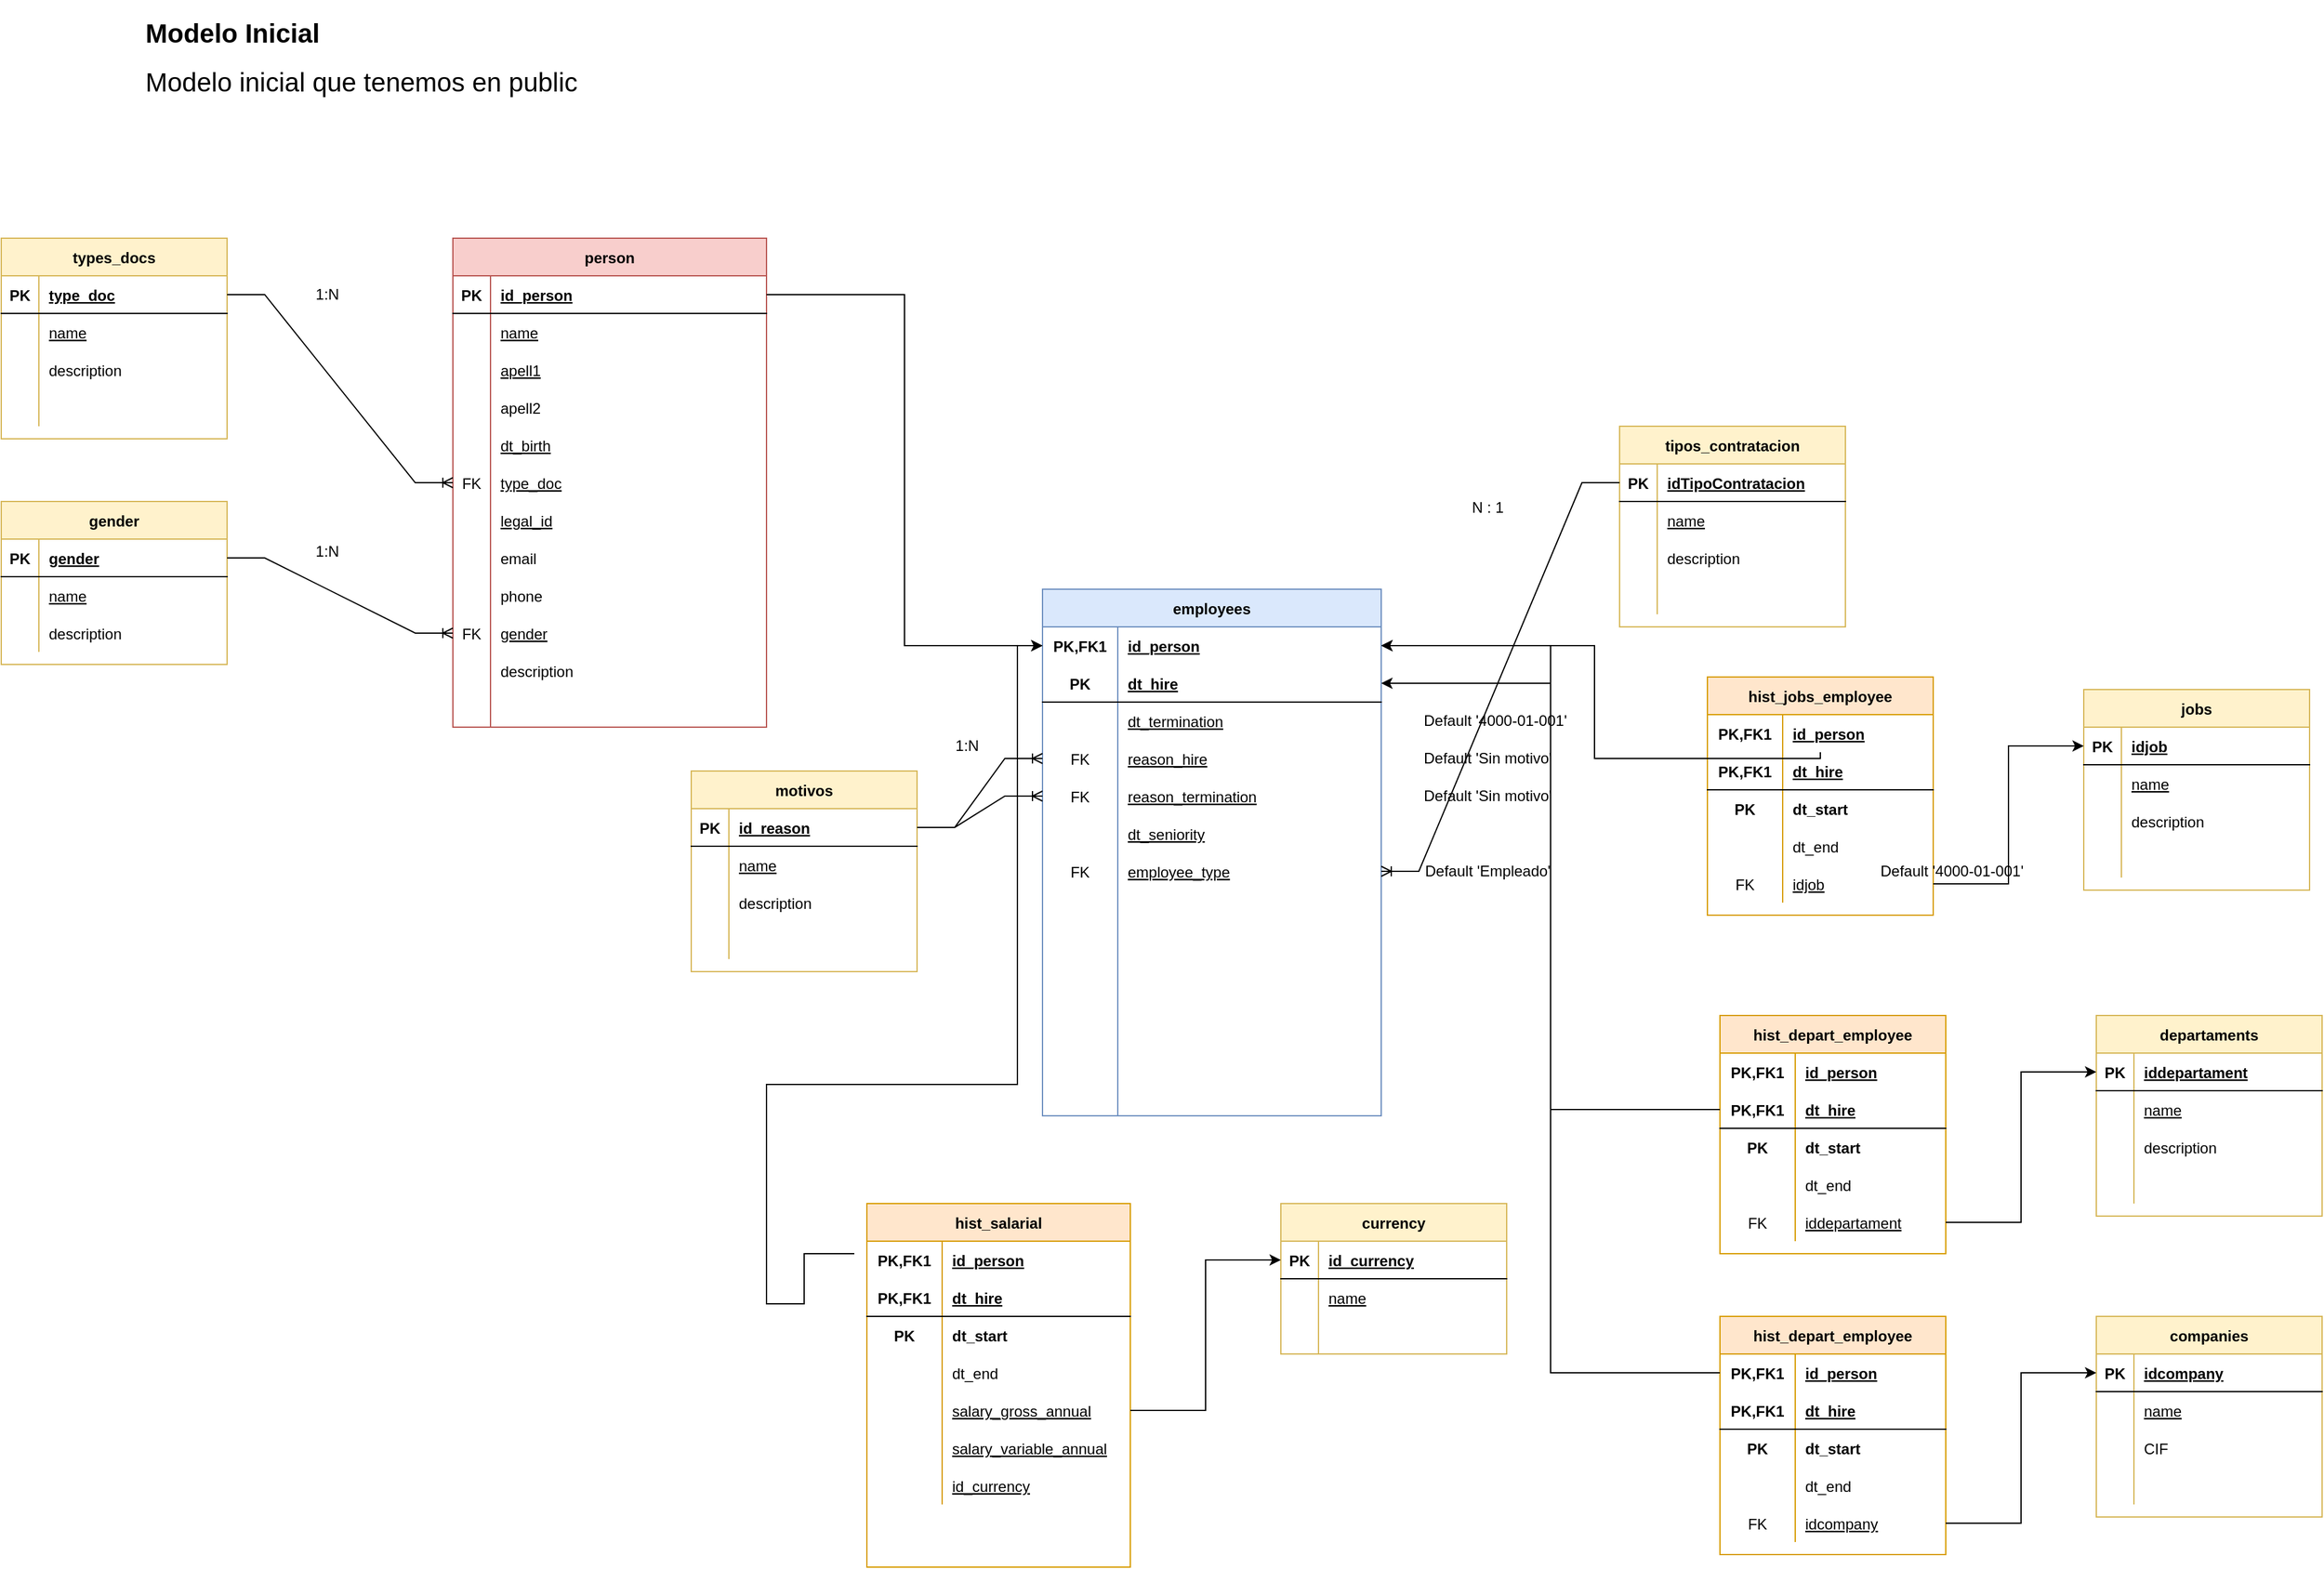 <mxfile version="16.5.1" type="device"><diagram id="aK4C7mlp8Xrq4ZPR62fl" name="Inicial"><mxGraphModel dx="2312" dy="2074" grid="1" gridSize="10" guides="1" tooltips="1" connect="1" arrows="1" fold="1" page="1" pageScale="1" pageWidth="827" pageHeight="1169" math="0" shadow="0"><root><mxCell id="sPQ5rHdTqfsLDdzNJS4Q-0"/><mxCell id="sPQ5rHdTqfsLDdzNJS4Q-1" parent="sPQ5rHdTqfsLDdzNJS4Q-0"/><mxCell id="jbEKbmgx0yPhfAcyf8wh-34" value="employees" style="shape=table;startSize=30;container=1;collapsible=1;childLayout=tableLayout;fixedRows=1;rowLines=0;fontStyle=1;align=center;resizeLast=1;fillColor=#dae8fc;strokeColor=#6c8ebf;" parent="sPQ5rHdTqfsLDdzNJS4Q-1" vertex="1"><mxGeometry x="270" y="390" width="270" height="420" as="geometry"/></mxCell><mxCell id="jbEKbmgx0yPhfAcyf8wh-35" value="" style="shape=tableRow;horizontal=0;startSize=0;swimlaneHead=0;swimlaneBody=0;fillColor=none;collapsible=0;dropTarget=0;points=[[0,0.5],[1,0.5]];portConstraint=eastwest;top=0;left=0;right=0;bottom=0;" parent="jbEKbmgx0yPhfAcyf8wh-34" vertex="1"><mxGeometry y="30" width="270" height="30" as="geometry"/></mxCell><mxCell id="jbEKbmgx0yPhfAcyf8wh-36" value="PK,FK1" style="shape=partialRectangle;connectable=0;fillColor=none;top=0;left=0;bottom=0;right=0;fontStyle=1;overflow=hidden;" parent="jbEKbmgx0yPhfAcyf8wh-35" vertex="1"><mxGeometry width="60" height="30" as="geometry"><mxRectangle width="60" height="30" as="alternateBounds"/></mxGeometry></mxCell><mxCell id="jbEKbmgx0yPhfAcyf8wh-37" value="id_person" style="shape=partialRectangle;connectable=0;fillColor=none;top=0;left=0;bottom=0;right=0;align=left;spacingLeft=6;fontStyle=5;overflow=hidden;" parent="jbEKbmgx0yPhfAcyf8wh-35" vertex="1"><mxGeometry x="60" width="210" height="30" as="geometry"><mxRectangle width="210" height="30" as="alternateBounds"/></mxGeometry></mxCell><mxCell id="jbEKbmgx0yPhfAcyf8wh-38" value="" style="shape=tableRow;horizontal=0;startSize=0;swimlaneHead=0;swimlaneBody=0;fillColor=none;collapsible=0;dropTarget=0;points=[[0,0.5],[1,0.5]];portConstraint=eastwest;top=0;left=0;right=0;bottom=1;" parent="jbEKbmgx0yPhfAcyf8wh-34" vertex="1"><mxGeometry y="60" width="270" height="30" as="geometry"/></mxCell><mxCell id="jbEKbmgx0yPhfAcyf8wh-39" value="PK" style="shape=partialRectangle;connectable=0;fillColor=none;top=0;left=0;bottom=0;right=0;fontStyle=1;overflow=hidden;" parent="jbEKbmgx0yPhfAcyf8wh-38" vertex="1"><mxGeometry width="60" height="30" as="geometry"><mxRectangle width="60" height="30" as="alternateBounds"/></mxGeometry></mxCell><mxCell id="jbEKbmgx0yPhfAcyf8wh-40" value="dt_hire" style="shape=partialRectangle;connectable=0;fillColor=none;top=0;left=0;bottom=0;right=0;align=left;spacingLeft=6;fontStyle=5;overflow=hidden;" parent="jbEKbmgx0yPhfAcyf8wh-38" vertex="1"><mxGeometry x="60" width="210" height="30" as="geometry"><mxRectangle width="210" height="30" as="alternateBounds"/></mxGeometry></mxCell><mxCell id="jbEKbmgx0yPhfAcyf8wh-44" value="" style="shape=tableRow;horizontal=0;startSize=0;swimlaneHead=0;swimlaneBody=0;fillColor=none;collapsible=0;dropTarget=0;points=[[0,0.5],[1,0.5]];portConstraint=eastwest;top=0;left=0;right=0;bottom=0;" parent="jbEKbmgx0yPhfAcyf8wh-34" vertex="1"><mxGeometry y="90" width="270" height="30" as="geometry"/></mxCell><mxCell id="jbEKbmgx0yPhfAcyf8wh-45" value="" style="shape=partialRectangle;connectable=0;fillColor=none;top=0;left=0;bottom=0;right=0;editable=1;overflow=hidden;" parent="jbEKbmgx0yPhfAcyf8wh-44" vertex="1"><mxGeometry width="60" height="30" as="geometry"><mxRectangle width="60" height="30" as="alternateBounds"/></mxGeometry></mxCell><mxCell id="jbEKbmgx0yPhfAcyf8wh-46" value="dt_termination" style="shape=partialRectangle;connectable=0;fillColor=none;top=0;left=0;bottom=0;right=0;align=left;spacingLeft=6;overflow=hidden;fontStyle=4" parent="jbEKbmgx0yPhfAcyf8wh-44" vertex="1"><mxGeometry x="60" width="210" height="30" as="geometry"><mxRectangle width="210" height="30" as="alternateBounds"/></mxGeometry></mxCell><mxCell id="jbEKbmgx0yPhfAcyf8wh-47" value="" style="shape=tableRow;horizontal=0;startSize=0;swimlaneHead=0;swimlaneBody=0;fillColor=none;collapsible=0;dropTarget=0;points=[[0,0.5],[1,0.5]];portConstraint=eastwest;top=0;left=0;right=0;bottom=0;" parent="jbEKbmgx0yPhfAcyf8wh-34" vertex="1"><mxGeometry y="120" width="270" height="30" as="geometry"/></mxCell><mxCell id="jbEKbmgx0yPhfAcyf8wh-48" value="FK" style="shape=partialRectangle;connectable=0;fillColor=none;top=0;left=0;bottom=0;right=0;editable=1;overflow=hidden;" parent="jbEKbmgx0yPhfAcyf8wh-47" vertex="1"><mxGeometry width="60" height="30" as="geometry"><mxRectangle width="60" height="30" as="alternateBounds"/></mxGeometry></mxCell><mxCell id="jbEKbmgx0yPhfAcyf8wh-49" value="reason_hire" style="shape=partialRectangle;connectable=0;fillColor=none;top=0;left=0;bottom=0;right=0;align=left;spacingLeft=6;overflow=hidden;fontStyle=4" parent="jbEKbmgx0yPhfAcyf8wh-47" vertex="1"><mxGeometry x="60" width="210" height="30" as="geometry"><mxRectangle width="210" height="30" as="alternateBounds"/></mxGeometry></mxCell><mxCell id="jbEKbmgx0yPhfAcyf8wh-50" value="" style="shape=tableRow;horizontal=0;startSize=0;swimlaneHead=0;swimlaneBody=0;fillColor=none;collapsible=0;dropTarget=0;points=[[0,0.5],[1,0.5]];portConstraint=eastwest;top=0;left=0;right=0;bottom=0;" parent="jbEKbmgx0yPhfAcyf8wh-34" vertex="1"><mxGeometry y="150" width="270" height="30" as="geometry"/></mxCell><mxCell id="jbEKbmgx0yPhfAcyf8wh-51" value="FK" style="shape=partialRectangle;connectable=0;fillColor=none;top=0;left=0;bottom=0;right=0;editable=1;overflow=hidden;" parent="jbEKbmgx0yPhfAcyf8wh-50" vertex="1"><mxGeometry width="60" height="30" as="geometry"><mxRectangle width="60" height="30" as="alternateBounds"/></mxGeometry></mxCell><mxCell id="jbEKbmgx0yPhfAcyf8wh-52" value="reason_termination" style="shape=partialRectangle;connectable=0;fillColor=none;top=0;left=0;bottom=0;right=0;align=left;spacingLeft=6;overflow=hidden;fontStyle=4" parent="jbEKbmgx0yPhfAcyf8wh-50" vertex="1"><mxGeometry x="60" width="210" height="30" as="geometry"><mxRectangle width="210" height="30" as="alternateBounds"/></mxGeometry></mxCell><mxCell id="jbEKbmgx0yPhfAcyf8wh-53" value="" style="shape=tableRow;horizontal=0;startSize=0;swimlaneHead=0;swimlaneBody=0;fillColor=none;collapsible=0;dropTarget=0;points=[[0,0.5],[1,0.5]];portConstraint=eastwest;top=0;left=0;right=0;bottom=0;" parent="jbEKbmgx0yPhfAcyf8wh-34" vertex="1"><mxGeometry y="180" width="270" height="30" as="geometry"/></mxCell><mxCell id="jbEKbmgx0yPhfAcyf8wh-54" value="" style="shape=partialRectangle;connectable=0;fillColor=none;top=0;left=0;bottom=0;right=0;editable=1;overflow=hidden;" parent="jbEKbmgx0yPhfAcyf8wh-53" vertex="1"><mxGeometry width="60" height="30" as="geometry"><mxRectangle width="60" height="30" as="alternateBounds"/></mxGeometry></mxCell><mxCell id="jbEKbmgx0yPhfAcyf8wh-55" value="dt_seniority" style="shape=partialRectangle;connectable=0;fillColor=none;top=0;left=0;bottom=0;right=0;align=left;spacingLeft=6;overflow=hidden;fontStyle=4" parent="jbEKbmgx0yPhfAcyf8wh-53" vertex="1"><mxGeometry x="60" width="210" height="30" as="geometry"><mxRectangle width="210" height="30" as="alternateBounds"/></mxGeometry></mxCell><mxCell id="jbEKbmgx0yPhfAcyf8wh-56" value="" style="shape=tableRow;horizontal=0;startSize=0;swimlaneHead=0;swimlaneBody=0;fillColor=none;collapsible=0;dropTarget=0;points=[[0,0.5],[1,0.5]];portConstraint=eastwest;top=0;left=0;right=0;bottom=0;" parent="jbEKbmgx0yPhfAcyf8wh-34" vertex="1"><mxGeometry y="210" width="270" height="30" as="geometry"/></mxCell><mxCell id="jbEKbmgx0yPhfAcyf8wh-57" value="FK" style="shape=partialRectangle;connectable=0;fillColor=none;top=0;left=0;bottom=0;right=0;editable=1;overflow=hidden;" parent="jbEKbmgx0yPhfAcyf8wh-56" vertex="1"><mxGeometry width="60" height="30" as="geometry"><mxRectangle width="60" height="30" as="alternateBounds"/></mxGeometry></mxCell><mxCell id="jbEKbmgx0yPhfAcyf8wh-58" value="employee_type" style="shape=partialRectangle;connectable=0;fillColor=none;top=0;left=0;bottom=0;right=0;align=left;spacingLeft=6;overflow=hidden;fontStyle=4" parent="jbEKbmgx0yPhfAcyf8wh-56" vertex="1"><mxGeometry x="60" width="210" height="30" as="geometry"><mxRectangle width="210" height="30" as="alternateBounds"/></mxGeometry></mxCell><mxCell id="hWNyQWh1JKrb-yv-9Oye-0" value="" style="shape=tableRow;horizontal=0;startSize=0;swimlaneHead=0;swimlaneBody=0;fillColor=none;collapsible=0;dropTarget=0;points=[[0,0.5],[1,0.5]];portConstraint=eastwest;top=0;left=0;right=0;bottom=0;" parent="jbEKbmgx0yPhfAcyf8wh-34" vertex="1"><mxGeometry y="240" width="270" height="30" as="geometry"/></mxCell><mxCell id="hWNyQWh1JKrb-yv-9Oye-1" value="" style="shape=partialRectangle;connectable=0;fillColor=none;top=0;left=0;bottom=0;right=0;editable=1;overflow=hidden;" parent="hWNyQWh1JKrb-yv-9Oye-0" vertex="1"><mxGeometry width="60" height="30" as="geometry"><mxRectangle width="60" height="30" as="alternateBounds"/></mxGeometry></mxCell><mxCell id="hWNyQWh1JKrb-yv-9Oye-2" value="" style="shape=partialRectangle;connectable=0;fillColor=none;top=0;left=0;bottom=0;right=0;align=left;spacingLeft=6;overflow=hidden;fontStyle=4" parent="hWNyQWh1JKrb-yv-9Oye-0" vertex="1"><mxGeometry x="60" width="210" height="30" as="geometry"><mxRectangle width="210" height="30" as="alternateBounds"/></mxGeometry></mxCell><mxCell id="hWNyQWh1JKrb-yv-9Oye-3" value="" style="shape=tableRow;horizontal=0;startSize=0;swimlaneHead=0;swimlaneBody=0;fillColor=none;collapsible=0;dropTarget=0;points=[[0,0.5],[1,0.5]];portConstraint=eastwest;top=0;left=0;right=0;bottom=0;" parent="jbEKbmgx0yPhfAcyf8wh-34" vertex="1"><mxGeometry y="270" width="270" height="30" as="geometry"/></mxCell><mxCell id="hWNyQWh1JKrb-yv-9Oye-4" value="" style="shape=partialRectangle;connectable=0;fillColor=none;top=0;left=0;bottom=0;right=0;editable=1;overflow=hidden;" parent="hWNyQWh1JKrb-yv-9Oye-3" vertex="1"><mxGeometry width="60" height="30" as="geometry"><mxRectangle width="60" height="30" as="alternateBounds"/></mxGeometry></mxCell><mxCell id="hWNyQWh1JKrb-yv-9Oye-5" value="" style="shape=partialRectangle;connectable=0;fillColor=none;top=0;left=0;bottom=0;right=0;align=left;spacingLeft=6;overflow=hidden;fontStyle=4" parent="hWNyQWh1JKrb-yv-9Oye-3" vertex="1"><mxGeometry x="60" width="210" height="30" as="geometry"><mxRectangle width="210" height="30" as="alternateBounds"/></mxGeometry></mxCell><mxCell id="hWNyQWh1JKrb-yv-9Oye-6" value="" style="shape=tableRow;horizontal=0;startSize=0;swimlaneHead=0;swimlaneBody=0;fillColor=none;collapsible=0;dropTarget=0;points=[[0,0.5],[1,0.5]];portConstraint=eastwest;top=0;left=0;right=0;bottom=0;" parent="jbEKbmgx0yPhfAcyf8wh-34" vertex="1"><mxGeometry y="300" width="270" height="30" as="geometry"/></mxCell><mxCell id="hWNyQWh1JKrb-yv-9Oye-7" value="" style="shape=partialRectangle;connectable=0;fillColor=none;top=0;left=0;bottom=0;right=0;editable=1;overflow=hidden;" parent="hWNyQWh1JKrb-yv-9Oye-6" vertex="1"><mxGeometry width="60" height="30" as="geometry"><mxRectangle width="60" height="30" as="alternateBounds"/></mxGeometry></mxCell><mxCell id="hWNyQWh1JKrb-yv-9Oye-8" value="" style="shape=partialRectangle;connectable=0;fillColor=none;top=0;left=0;bottom=0;right=0;align=left;spacingLeft=6;overflow=hidden;fontStyle=4" parent="hWNyQWh1JKrb-yv-9Oye-6" vertex="1"><mxGeometry x="60" width="210" height="30" as="geometry"><mxRectangle width="210" height="30" as="alternateBounds"/></mxGeometry></mxCell><mxCell id="hWNyQWh1JKrb-yv-9Oye-9" value="" style="shape=tableRow;horizontal=0;startSize=0;swimlaneHead=0;swimlaneBody=0;fillColor=none;collapsible=0;dropTarget=0;points=[[0,0.5],[1,0.5]];portConstraint=eastwest;top=0;left=0;right=0;bottom=0;" parent="jbEKbmgx0yPhfAcyf8wh-34" vertex="1"><mxGeometry y="330" width="270" height="30" as="geometry"/></mxCell><mxCell id="hWNyQWh1JKrb-yv-9Oye-10" value="" style="shape=partialRectangle;connectable=0;fillColor=none;top=0;left=0;bottom=0;right=0;editable=1;overflow=hidden;" parent="hWNyQWh1JKrb-yv-9Oye-9" vertex="1"><mxGeometry width="60" height="30" as="geometry"><mxRectangle width="60" height="30" as="alternateBounds"/></mxGeometry></mxCell><mxCell id="hWNyQWh1JKrb-yv-9Oye-11" value="" style="shape=partialRectangle;connectable=0;fillColor=none;top=0;left=0;bottom=0;right=0;align=left;spacingLeft=6;overflow=hidden;fontStyle=4" parent="hWNyQWh1JKrb-yv-9Oye-9" vertex="1"><mxGeometry x="60" width="210" height="30" as="geometry"><mxRectangle width="210" height="30" as="alternateBounds"/></mxGeometry></mxCell><mxCell id="MQlc3FX0bIRILyoPOMZp-0" value="" style="shape=tableRow;horizontal=0;startSize=0;swimlaneHead=0;swimlaneBody=0;fillColor=none;collapsible=0;dropTarget=0;points=[[0,0.5],[1,0.5]];portConstraint=eastwest;top=0;left=0;right=0;bottom=0;" parent="jbEKbmgx0yPhfAcyf8wh-34" vertex="1"><mxGeometry y="360" width="270" height="30" as="geometry"/></mxCell><mxCell id="MQlc3FX0bIRILyoPOMZp-1" value="" style="shape=partialRectangle;connectable=0;fillColor=none;top=0;left=0;bottom=0;right=0;editable=1;overflow=hidden;" parent="MQlc3FX0bIRILyoPOMZp-0" vertex="1"><mxGeometry width="60" height="30" as="geometry"><mxRectangle width="60" height="30" as="alternateBounds"/></mxGeometry></mxCell><mxCell id="MQlc3FX0bIRILyoPOMZp-2" value="" style="shape=partialRectangle;connectable=0;fillColor=none;top=0;left=0;bottom=0;right=0;align=left;spacingLeft=6;overflow=hidden;fontStyle=4" parent="MQlc3FX0bIRILyoPOMZp-0" vertex="1"><mxGeometry x="60" width="210" height="30" as="geometry"><mxRectangle width="210" height="30" as="alternateBounds"/></mxGeometry></mxCell><mxCell id="hWNyQWh1JKrb-yv-9Oye-12" value="" style="shape=tableRow;horizontal=0;startSize=0;swimlaneHead=0;swimlaneBody=0;fillColor=none;collapsible=0;dropTarget=0;points=[[0,0.5],[1,0.5]];portConstraint=eastwest;top=0;left=0;right=0;bottom=0;" parent="jbEKbmgx0yPhfAcyf8wh-34" vertex="1"><mxGeometry y="390" width="270" height="30" as="geometry"/></mxCell><mxCell id="hWNyQWh1JKrb-yv-9Oye-13" value="" style="shape=partialRectangle;connectable=0;fillColor=none;top=0;left=0;bottom=0;right=0;editable=1;overflow=hidden;" parent="hWNyQWh1JKrb-yv-9Oye-12" vertex="1"><mxGeometry width="60" height="30" as="geometry"><mxRectangle width="60" height="30" as="alternateBounds"/></mxGeometry></mxCell><mxCell id="hWNyQWh1JKrb-yv-9Oye-14" value="" style="shape=partialRectangle;connectable=0;fillColor=none;top=0;left=0;bottom=0;right=0;align=left;spacingLeft=6;overflow=hidden;fontStyle=4" parent="hWNyQWh1JKrb-yv-9Oye-12" vertex="1"><mxGeometry x="60" width="210" height="30" as="geometry"><mxRectangle width="210" height="30" as="alternateBounds"/></mxGeometry></mxCell><mxCell id="rnK1RcPISzeLYqiDlAwx-0" value="person" style="shape=table;startSize=30;container=1;collapsible=1;childLayout=tableLayout;fixedRows=1;rowLines=0;fontStyle=1;align=center;resizeLast=1;fillColor=#f8cecc;strokeColor=#b85450;" parent="sPQ5rHdTqfsLDdzNJS4Q-1" vertex="1"><mxGeometry x="-200" y="110" width="250" height="390" as="geometry"/></mxCell><mxCell id="rnK1RcPISzeLYqiDlAwx-1" value="" style="shape=partialRectangle;collapsible=0;dropTarget=0;pointerEvents=0;fillColor=none;points=[[0,0.5],[1,0.5]];portConstraint=eastwest;top=0;left=0;right=0;bottom=1;" parent="rnK1RcPISzeLYqiDlAwx-0" vertex="1"><mxGeometry y="30" width="250" height="30" as="geometry"/></mxCell><mxCell id="rnK1RcPISzeLYqiDlAwx-2" value="PK" style="shape=partialRectangle;overflow=hidden;connectable=0;fillColor=none;top=0;left=0;bottom=0;right=0;fontStyle=1;" parent="rnK1RcPISzeLYqiDlAwx-1" vertex="1"><mxGeometry width="30" height="30" as="geometry"><mxRectangle width="30" height="30" as="alternateBounds"/></mxGeometry></mxCell><mxCell id="rnK1RcPISzeLYqiDlAwx-3" value="id_person" style="shape=partialRectangle;overflow=hidden;connectable=0;fillColor=none;top=0;left=0;bottom=0;right=0;align=left;spacingLeft=6;fontStyle=5;" parent="rnK1RcPISzeLYqiDlAwx-1" vertex="1"><mxGeometry x="30" width="220" height="30" as="geometry"><mxRectangle width="220" height="30" as="alternateBounds"/></mxGeometry></mxCell><mxCell id="rnK1RcPISzeLYqiDlAwx-4" value="" style="shape=partialRectangle;collapsible=0;dropTarget=0;pointerEvents=0;fillColor=none;points=[[0,0.5],[1,0.5]];portConstraint=eastwest;top=0;left=0;right=0;bottom=0;" parent="rnK1RcPISzeLYqiDlAwx-0" vertex="1"><mxGeometry y="60" width="250" height="30" as="geometry"/></mxCell><mxCell id="rnK1RcPISzeLYqiDlAwx-5" value="" style="shape=partialRectangle;overflow=hidden;connectable=0;fillColor=none;top=0;left=0;bottom=0;right=0;" parent="rnK1RcPISzeLYqiDlAwx-4" vertex="1"><mxGeometry width="30" height="30" as="geometry"><mxRectangle width="30" height="30" as="alternateBounds"/></mxGeometry></mxCell><mxCell id="rnK1RcPISzeLYqiDlAwx-6" value="name" style="shape=partialRectangle;overflow=hidden;connectable=0;fillColor=none;top=0;left=0;bottom=0;right=0;align=left;spacingLeft=6;fontStyle=4" parent="rnK1RcPISzeLYqiDlAwx-4" vertex="1"><mxGeometry x="30" width="220" height="30" as="geometry"><mxRectangle width="220" height="30" as="alternateBounds"/></mxGeometry></mxCell><mxCell id="rnK1RcPISzeLYqiDlAwx-7" value="" style="shape=partialRectangle;collapsible=0;dropTarget=0;pointerEvents=0;fillColor=none;points=[[0,0.5],[1,0.5]];portConstraint=eastwest;top=0;left=0;right=0;bottom=0;" parent="rnK1RcPISzeLYqiDlAwx-0" vertex="1"><mxGeometry y="90" width="250" height="30" as="geometry"/></mxCell><mxCell id="rnK1RcPISzeLYqiDlAwx-8" value="" style="shape=partialRectangle;overflow=hidden;connectable=0;fillColor=none;top=0;left=0;bottom=0;right=0;" parent="rnK1RcPISzeLYqiDlAwx-7" vertex="1"><mxGeometry width="30" height="30" as="geometry"><mxRectangle width="30" height="30" as="alternateBounds"/></mxGeometry></mxCell><mxCell id="rnK1RcPISzeLYqiDlAwx-9" value="apell1" style="shape=partialRectangle;overflow=hidden;connectable=0;fillColor=none;top=0;left=0;bottom=0;right=0;align=left;spacingLeft=6;fontStyle=4" parent="rnK1RcPISzeLYqiDlAwx-7" vertex="1"><mxGeometry x="30" width="220" height="30" as="geometry"><mxRectangle width="220" height="30" as="alternateBounds"/></mxGeometry></mxCell><mxCell id="rnK1RcPISzeLYqiDlAwx-10" value="" style="shape=partialRectangle;collapsible=0;dropTarget=0;pointerEvents=0;fillColor=none;points=[[0,0.5],[1,0.5]];portConstraint=eastwest;top=0;left=0;right=0;bottom=0;" parent="rnK1RcPISzeLYqiDlAwx-0" vertex="1"><mxGeometry y="120" width="250" height="30" as="geometry"/></mxCell><mxCell id="rnK1RcPISzeLYqiDlAwx-11" value="" style="shape=partialRectangle;overflow=hidden;connectable=0;fillColor=none;top=0;left=0;bottom=0;right=0;" parent="rnK1RcPISzeLYqiDlAwx-10" vertex="1"><mxGeometry width="30" height="30" as="geometry"><mxRectangle width="30" height="30" as="alternateBounds"/></mxGeometry></mxCell><mxCell id="rnK1RcPISzeLYqiDlAwx-12" value="apell2" style="shape=partialRectangle;overflow=hidden;connectable=0;fillColor=none;top=0;left=0;bottom=0;right=0;align=left;spacingLeft=6;" parent="rnK1RcPISzeLYqiDlAwx-10" vertex="1"><mxGeometry x="30" width="220" height="30" as="geometry"><mxRectangle width="220" height="30" as="alternateBounds"/></mxGeometry></mxCell><mxCell id="rnK1RcPISzeLYqiDlAwx-13" value="" style="shape=partialRectangle;collapsible=0;dropTarget=0;pointerEvents=0;fillColor=none;points=[[0,0.5],[1,0.5]];portConstraint=eastwest;top=0;left=0;right=0;bottom=0;" parent="rnK1RcPISzeLYqiDlAwx-0" vertex="1"><mxGeometry y="150" width="250" height="30" as="geometry"/></mxCell><mxCell id="rnK1RcPISzeLYqiDlAwx-14" value="" style="shape=partialRectangle;overflow=hidden;connectable=0;fillColor=none;top=0;left=0;bottom=0;right=0;" parent="rnK1RcPISzeLYqiDlAwx-13" vertex="1"><mxGeometry width="30" height="30" as="geometry"><mxRectangle width="30" height="30" as="alternateBounds"/></mxGeometry></mxCell><mxCell id="rnK1RcPISzeLYqiDlAwx-15" value="dt_birth" style="shape=partialRectangle;overflow=hidden;connectable=0;fillColor=none;top=0;left=0;bottom=0;right=0;align=left;spacingLeft=6;fontStyle=4" parent="rnK1RcPISzeLYqiDlAwx-13" vertex="1"><mxGeometry x="30" width="220" height="30" as="geometry"><mxRectangle width="220" height="30" as="alternateBounds"/></mxGeometry></mxCell><mxCell id="rnK1RcPISzeLYqiDlAwx-16" value="" style="shape=partialRectangle;collapsible=0;dropTarget=0;pointerEvents=0;fillColor=none;points=[[0,0.5],[1,0.5]];portConstraint=eastwest;top=0;left=0;right=0;bottom=0;" parent="rnK1RcPISzeLYqiDlAwx-0" vertex="1"><mxGeometry y="180" width="250" height="30" as="geometry"/></mxCell><mxCell id="rnK1RcPISzeLYqiDlAwx-17" value="FK" style="shape=partialRectangle;overflow=hidden;connectable=0;fillColor=none;top=0;left=0;bottom=0;right=0;" parent="rnK1RcPISzeLYqiDlAwx-16" vertex="1"><mxGeometry width="30" height="30" as="geometry"><mxRectangle width="30" height="30" as="alternateBounds"/></mxGeometry></mxCell><mxCell id="rnK1RcPISzeLYqiDlAwx-18" value="type_doc" style="shape=partialRectangle;overflow=hidden;connectable=0;fillColor=none;top=0;left=0;bottom=0;right=0;align=left;spacingLeft=6;fontStyle=4" parent="rnK1RcPISzeLYqiDlAwx-16" vertex="1"><mxGeometry x="30" width="220" height="30" as="geometry"><mxRectangle width="220" height="30" as="alternateBounds"/></mxGeometry></mxCell><mxCell id="rnK1RcPISzeLYqiDlAwx-19" value="" style="shape=partialRectangle;collapsible=0;dropTarget=0;pointerEvents=0;fillColor=none;points=[[0,0.5],[1,0.5]];portConstraint=eastwest;top=0;left=0;right=0;bottom=0;" parent="rnK1RcPISzeLYqiDlAwx-0" vertex="1"><mxGeometry y="210" width="250" height="30" as="geometry"/></mxCell><mxCell id="rnK1RcPISzeLYqiDlAwx-20" value="" style="shape=partialRectangle;overflow=hidden;connectable=0;fillColor=none;top=0;left=0;bottom=0;right=0;" parent="rnK1RcPISzeLYqiDlAwx-19" vertex="1"><mxGeometry width="30" height="30" as="geometry"><mxRectangle width="30" height="30" as="alternateBounds"/></mxGeometry></mxCell><mxCell id="rnK1RcPISzeLYqiDlAwx-21" value="legal_id" style="shape=partialRectangle;overflow=hidden;connectable=0;fillColor=none;top=0;left=0;bottom=0;right=0;align=left;spacingLeft=6;fontStyle=4" parent="rnK1RcPISzeLYqiDlAwx-19" vertex="1"><mxGeometry x="30" width="220" height="30" as="geometry"><mxRectangle width="220" height="30" as="alternateBounds"/></mxGeometry></mxCell><mxCell id="rnK1RcPISzeLYqiDlAwx-22" value="" style="shape=partialRectangle;collapsible=0;dropTarget=0;pointerEvents=0;fillColor=none;points=[[0,0.5],[1,0.5]];portConstraint=eastwest;top=0;left=0;right=0;bottom=0;" parent="rnK1RcPISzeLYqiDlAwx-0" vertex="1"><mxGeometry y="240" width="250" height="30" as="geometry"/></mxCell><mxCell id="rnK1RcPISzeLYqiDlAwx-23" value="" style="shape=partialRectangle;overflow=hidden;connectable=0;fillColor=none;top=0;left=0;bottom=0;right=0;" parent="rnK1RcPISzeLYqiDlAwx-22" vertex="1"><mxGeometry width="30" height="30" as="geometry"><mxRectangle width="30" height="30" as="alternateBounds"/></mxGeometry></mxCell><mxCell id="rnK1RcPISzeLYqiDlAwx-24" value="email" style="shape=partialRectangle;overflow=hidden;connectable=0;fillColor=none;top=0;left=0;bottom=0;right=0;align=left;spacingLeft=6;" parent="rnK1RcPISzeLYqiDlAwx-22" vertex="1"><mxGeometry x="30" width="220" height="30" as="geometry"><mxRectangle width="220" height="30" as="alternateBounds"/></mxGeometry></mxCell><mxCell id="rnK1RcPISzeLYqiDlAwx-25" value="" style="shape=partialRectangle;collapsible=0;dropTarget=0;pointerEvents=0;fillColor=none;points=[[0,0.5],[1,0.5]];portConstraint=eastwest;top=0;left=0;right=0;bottom=0;" parent="rnK1RcPISzeLYqiDlAwx-0" vertex="1"><mxGeometry y="270" width="250" height="30" as="geometry"/></mxCell><mxCell id="rnK1RcPISzeLYqiDlAwx-26" value="" style="shape=partialRectangle;overflow=hidden;connectable=0;fillColor=none;top=0;left=0;bottom=0;right=0;" parent="rnK1RcPISzeLYqiDlAwx-25" vertex="1"><mxGeometry width="30" height="30" as="geometry"><mxRectangle width="30" height="30" as="alternateBounds"/></mxGeometry></mxCell><mxCell id="rnK1RcPISzeLYqiDlAwx-27" value="phone" style="shape=partialRectangle;overflow=hidden;connectable=0;fillColor=none;top=0;left=0;bottom=0;right=0;align=left;spacingLeft=6;" parent="rnK1RcPISzeLYqiDlAwx-25" vertex="1"><mxGeometry x="30" width="220" height="30" as="geometry"><mxRectangle width="220" height="30" as="alternateBounds"/></mxGeometry></mxCell><mxCell id="rnK1RcPISzeLYqiDlAwx-28" value="" style="shape=partialRectangle;collapsible=0;dropTarget=0;pointerEvents=0;fillColor=none;points=[[0,0.5],[1,0.5]];portConstraint=eastwest;top=0;left=0;right=0;bottom=0;" parent="rnK1RcPISzeLYqiDlAwx-0" vertex="1"><mxGeometry y="300" width="250" height="30" as="geometry"/></mxCell><mxCell id="rnK1RcPISzeLYqiDlAwx-29" value="FK" style="shape=partialRectangle;overflow=hidden;connectable=0;fillColor=none;top=0;left=0;bottom=0;right=0;" parent="rnK1RcPISzeLYqiDlAwx-28" vertex="1"><mxGeometry width="30" height="30" as="geometry"><mxRectangle width="30" height="30" as="alternateBounds"/></mxGeometry></mxCell><mxCell id="rnK1RcPISzeLYqiDlAwx-30" value="gender" style="shape=partialRectangle;overflow=hidden;connectable=0;fillColor=none;top=0;left=0;bottom=0;right=0;align=left;spacingLeft=6;fontStyle=4" parent="rnK1RcPISzeLYqiDlAwx-28" vertex="1"><mxGeometry x="30" width="220" height="30" as="geometry"><mxRectangle width="220" height="30" as="alternateBounds"/></mxGeometry></mxCell><mxCell id="rnK1RcPISzeLYqiDlAwx-31" value="" style="shape=partialRectangle;collapsible=0;dropTarget=0;pointerEvents=0;fillColor=none;points=[[0,0.5],[1,0.5]];portConstraint=eastwest;top=0;left=0;right=0;bottom=0;" parent="rnK1RcPISzeLYqiDlAwx-0" vertex="1"><mxGeometry y="330" width="250" height="30" as="geometry"/></mxCell><mxCell id="rnK1RcPISzeLYqiDlAwx-32" value="" style="shape=partialRectangle;overflow=hidden;connectable=0;fillColor=none;top=0;left=0;bottom=0;right=0;" parent="rnK1RcPISzeLYqiDlAwx-31" vertex="1"><mxGeometry width="30" height="30" as="geometry"><mxRectangle width="30" height="30" as="alternateBounds"/></mxGeometry></mxCell><mxCell id="rnK1RcPISzeLYqiDlAwx-33" value="description" style="shape=partialRectangle;overflow=hidden;connectable=0;fillColor=none;top=0;left=0;bottom=0;right=0;align=left;spacingLeft=6;" parent="rnK1RcPISzeLYqiDlAwx-31" vertex="1"><mxGeometry x="30" width="220" height="30" as="geometry"><mxRectangle width="220" height="30" as="alternateBounds"/></mxGeometry></mxCell><mxCell id="rnK1RcPISzeLYqiDlAwx-34" value="" style="shape=partialRectangle;collapsible=0;dropTarget=0;pointerEvents=0;fillColor=none;points=[[0,0.5],[1,0.5]];portConstraint=eastwest;top=0;left=0;right=0;bottom=0;" parent="rnK1RcPISzeLYqiDlAwx-0" vertex="1"><mxGeometry y="360" width="250" height="30" as="geometry"/></mxCell><mxCell id="rnK1RcPISzeLYqiDlAwx-35" value="" style="shape=partialRectangle;overflow=hidden;connectable=0;fillColor=none;top=0;left=0;bottom=0;right=0;" parent="rnK1RcPISzeLYqiDlAwx-34" vertex="1"><mxGeometry width="30" height="30" as="geometry"><mxRectangle width="30" height="30" as="alternateBounds"/></mxGeometry></mxCell><mxCell id="rnK1RcPISzeLYqiDlAwx-36" value="" style="shape=partialRectangle;overflow=hidden;connectable=0;fillColor=none;top=0;left=0;bottom=0;right=0;align=left;spacingLeft=6;" parent="rnK1RcPISzeLYqiDlAwx-34" vertex="1"><mxGeometry x="30" width="220" height="30" as="geometry"><mxRectangle width="220" height="30" as="alternateBounds"/></mxGeometry></mxCell><mxCell id="rnK1RcPISzeLYqiDlAwx-37" style="edgeStyle=orthogonalEdgeStyle;rounded=0;orthogonalLoop=1;jettySize=auto;html=1;" parent="sPQ5rHdTqfsLDdzNJS4Q-1" source="rnK1RcPISzeLYqiDlAwx-1" target="jbEKbmgx0yPhfAcyf8wh-35" edge="1"><mxGeometry relative="1" as="geometry"/></mxCell><mxCell id="at1n2VVAKuRgi7JGiB5w-0" value="&lt;h1 style=&quot;font-size: 21px&quot;&gt;Modelo Inicial&lt;/h1&gt;&lt;div style=&quot;font-size: 21px&quot;&gt;Modelo inicial que tenemos en public&amp;nbsp;&lt;/div&gt;" style="text;html=1;strokeColor=none;fillColor=none;spacing=5;spacingTop=-20;whiteSpace=wrap;overflow=hidden;rounded=0;fontSize=21;" parent="sPQ5rHdTqfsLDdzNJS4Q-1" vertex="1"><mxGeometry x="-450" y="-70" width="1070" height="120" as="geometry"/></mxCell><mxCell id="KExvrD-dFIBbhgo86TKv-0" value="Default '4000-01-001'" style="text;html=1;strokeColor=none;fillColor=none;align=center;verticalAlign=middle;whiteSpace=wrap;rounded=0;" parent="sPQ5rHdTqfsLDdzNJS4Q-1" vertex="1"><mxGeometry x="546" y="480" width="170" height="30" as="geometry"/></mxCell><mxCell id="KExvrD-dFIBbhgo86TKv-1" value="Default 'Sin motivo'" style="text;html=1;strokeColor=none;fillColor=none;align=center;verticalAlign=middle;whiteSpace=wrap;rounded=0;" parent="sPQ5rHdTqfsLDdzNJS4Q-1" vertex="1"><mxGeometry x="540" y="510" width="170" height="30" as="geometry"/></mxCell><mxCell id="KExvrD-dFIBbhgo86TKv-2" value="Default 'Sin motivo'" style="text;html=1;strokeColor=none;fillColor=none;align=center;verticalAlign=middle;whiteSpace=wrap;rounded=0;" parent="sPQ5rHdTqfsLDdzNJS4Q-1" vertex="1"><mxGeometry x="540" y="540" width="170" height="30" as="geometry"/></mxCell><mxCell id="KExvrD-dFIBbhgo86TKv-3" value="Default 'Empleado'" style="text;html=1;strokeColor=none;fillColor=none;align=center;verticalAlign=middle;whiteSpace=wrap;rounded=0;" parent="sPQ5rHdTqfsLDdzNJS4Q-1" vertex="1"><mxGeometry x="540" y="600" width="170" height="30" as="geometry"/></mxCell><mxCell id="r_RDjTIO3zQBt4capk_x-0" value="types_docs" style="shape=table;startSize=30;container=1;collapsible=1;childLayout=tableLayout;fixedRows=1;rowLines=0;fontStyle=1;align=center;resizeLast=1;fillColor=#fff2cc;strokeColor=#d6b656;" vertex="1" parent="sPQ5rHdTqfsLDdzNJS4Q-1"><mxGeometry x="-560" y="110" width="180" height="160" as="geometry"/></mxCell><mxCell id="r_RDjTIO3zQBt4capk_x-1" value="" style="shape=tableRow;horizontal=0;startSize=0;swimlaneHead=0;swimlaneBody=0;fillColor=none;collapsible=0;dropTarget=0;points=[[0,0.5],[1,0.5]];portConstraint=eastwest;top=0;left=0;right=0;bottom=1;" vertex="1" parent="r_RDjTIO3zQBt4capk_x-0"><mxGeometry y="30" width="180" height="30" as="geometry"/></mxCell><mxCell id="r_RDjTIO3zQBt4capk_x-2" value="PK" style="shape=partialRectangle;connectable=0;fillColor=none;top=0;left=0;bottom=0;right=0;fontStyle=1;overflow=hidden;" vertex="1" parent="r_RDjTIO3zQBt4capk_x-1"><mxGeometry width="30" height="30" as="geometry"><mxRectangle width="30" height="30" as="alternateBounds"/></mxGeometry></mxCell><mxCell id="r_RDjTIO3zQBt4capk_x-3" value="type_doc" style="shape=partialRectangle;connectable=0;fillColor=none;top=0;left=0;bottom=0;right=0;align=left;spacingLeft=6;fontStyle=5;overflow=hidden;" vertex="1" parent="r_RDjTIO3zQBt4capk_x-1"><mxGeometry x="30" width="150" height="30" as="geometry"><mxRectangle width="150" height="30" as="alternateBounds"/></mxGeometry></mxCell><mxCell id="r_RDjTIO3zQBt4capk_x-4" value="" style="shape=tableRow;horizontal=0;startSize=0;swimlaneHead=0;swimlaneBody=0;fillColor=none;collapsible=0;dropTarget=0;points=[[0,0.5],[1,0.5]];portConstraint=eastwest;top=0;left=0;right=0;bottom=0;" vertex="1" parent="r_RDjTIO3zQBt4capk_x-0"><mxGeometry y="60" width="180" height="30" as="geometry"/></mxCell><mxCell id="r_RDjTIO3zQBt4capk_x-5" value="" style="shape=partialRectangle;connectable=0;fillColor=none;top=0;left=0;bottom=0;right=0;editable=1;overflow=hidden;" vertex="1" parent="r_RDjTIO3zQBt4capk_x-4"><mxGeometry width="30" height="30" as="geometry"><mxRectangle width="30" height="30" as="alternateBounds"/></mxGeometry></mxCell><mxCell id="r_RDjTIO3zQBt4capk_x-6" value="name" style="shape=partialRectangle;connectable=0;fillColor=none;top=0;left=0;bottom=0;right=0;align=left;spacingLeft=6;overflow=hidden;fontStyle=4" vertex="1" parent="r_RDjTIO3zQBt4capk_x-4"><mxGeometry x="30" width="150" height="30" as="geometry"><mxRectangle width="150" height="30" as="alternateBounds"/></mxGeometry></mxCell><mxCell id="r_RDjTIO3zQBt4capk_x-7" value="" style="shape=tableRow;horizontal=0;startSize=0;swimlaneHead=0;swimlaneBody=0;fillColor=none;collapsible=0;dropTarget=0;points=[[0,0.5],[1,0.5]];portConstraint=eastwest;top=0;left=0;right=0;bottom=0;" vertex="1" parent="r_RDjTIO3zQBt4capk_x-0"><mxGeometry y="90" width="180" height="30" as="geometry"/></mxCell><mxCell id="r_RDjTIO3zQBt4capk_x-8" value="" style="shape=partialRectangle;connectable=0;fillColor=none;top=0;left=0;bottom=0;right=0;editable=1;overflow=hidden;" vertex="1" parent="r_RDjTIO3zQBt4capk_x-7"><mxGeometry width="30" height="30" as="geometry"><mxRectangle width="30" height="30" as="alternateBounds"/></mxGeometry></mxCell><mxCell id="r_RDjTIO3zQBt4capk_x-9" value="description" style="shape=partialRectangle;connectable=0;fillColor=none;top=0;left=0;bottom=0;right=0;align=left;spacingLeft=6;overflow=hidden;" vertex="1" parent="r_RDjTIO3zQBt4capk_x-7"><mxGeometry x="30" width="150" height="30" as="geometry"><mxRectangle width="150" height="30" as="alternateBounds"/></mxGeometry></mxCell><mxCell id="r_RDjTIO3zQBt4capk_x-10" value="" style="shape=tableRow;horizontal=0;startSize=0;swimlaneHead=0;swimlaneBody=0;fillColor=none;collapsible=0;dropTarget=0;points=[[0,0.5],[1,0.5]];portConstraint=eastwest;top=0;left=0;right=0;bottom=0;" vertex="1" parent="r_RDjTIO3zQBt4capk_x-0"><mxGeometry y="120" width="180" height="30" as="geometry"/></mxCell><mxCell id="r_RDjTIO3zQBt4capk_x-11" value="" style="shape=partialRectangle;connectable=0;fillColor=none;top=0;left=0;bottom=0;right=0;editable=1;overflow=hidden;" vertex="1" parent="r_RDjTIO3zQBt4capk_x-10"><mxGeometry width="30" height="30" as="geometry"><mxRectangle width="30" height="30" as="alternateBounds"/></mxGeometry></mxCell><mxCell id="r_RDjTIO3zQBt4capk_x-12" value="" style="shape=partialRectangle;connectable=0;fillColor=none;top=0;left=0;bottom=0;right=0;align=left;spacingLeft=6;overflow=hidden;" vertex="1" parent="r_RDjTIO3zQBt4capk_x-10"><mxGeometry x="30" width="150" height="30" as="geometry"><mxRectangle width="150" height="30" as="alternateBounds"/></mxGeometry></mxCell><mxCell id="r_RDjTIO3zQBt4capk_x-13" value="" style="edgeStyle=entityRelationEdgeStyle;fontSize=12;html=1;endArrow=ERoneToMany;rounded=0;exitX=1;exitY=0.5;exitDx=0;exitDy=0;" edge="1" parent="sPQ5rHdTqfsLDdzNJS4Q-1" source="r_RDjTIO3zQBt4capk_x-1" target="rnK1RcPISzeLYqiDlAwx-16"><mxGeometry width="100" height="100" relative="1" as="geometry"><mxPoint x="-380" y="200" as="sourcePoint"/><mxPoint x="-280" y="100" as="targetPoint"/></mxGeometry></mxCell><mxCell id="r_RDjTIO3zQBt4capk_x-14" value="1:N" style="text;html=1;strokeColor=none;fillColor=none;align=center;verticalAlign=middle;whiteSpace=wrap;rounded=0;" vertex="1" parent="sPQ5rHdTqfsLDdzNJS4Q-1"><mxGeometry x="-330" y="140" width="60" height="30" as="geometry"/></mxCell><mxCell id="r_RDjTIO3zQBt4capk_x-15" value="gender" style="shape=table;startSize=30;container=1;collapsible=1;childLayout=tableLayout;fixedRows=1;rowLines=0;fontStyle=1;align=center;resizeLast=1;fillColor=#fff2cc;strokeColor=#d6b656;" vertex="1" parent="sPQ5rHdTqfsLDdzNJS4Q-1"><mxGeometry x="-560" y="320" width="180" height="130" as="geometry"/></mxCell><mxCell id="r_RDjTIO3zQBt4capk_x-16" value="" style="shape=tableRow;horizontal=0;startSize=0;swimlaneHead=0;swimlaneBody=0;fillColor=none;collapsible=0;dropTarget=0;points=[[0,0.5],[1,0.5]];portConstraint=eastwest;top=0;left=0;right=0;bottom=1;" vertex="1" parent="r_RDjTIO3zQBt4capk_x-15"><mxGeometry y="30" width="180" height="30" as="geometry"/></mxCell><mxCell id="r_RDjTIO3zQBt4capk_x-17" value="PK" style="shape=partialRectangle;connectable=0;fillColor=none;top=0;left=0;bottom=0;right=0;fontStyle=1;overflow=hidden;" vertex="1" parent="r_RDjTIO3zQBt4capk_x-16"><mxGeometry width="30" height="30" as="geometry"><mxRectangle width="30" height="30" as="alternateBounds"/></mxGeometry></mxCell><mxCell id="r_RDjTIO3zQBt4capk_x-18" value="gender" style="shape=partialRectangle;connectable=0;fillColor=none;top=0;left=0;bottom=0;right=0;align=left;spacingLeft=6;fontStyle=5;overflow=hidden;" vertex="1" parent="r_RDjTIO3zQBt4capk_x-16"><mxGeometry x="30" width="150" height="30" as="geometry"><mxRectangle width="150" height="30" as="alternateBounds"/></mxGeometry></mxCell><mxCell id="r_RDjTIO3zQBt4capk_x-19" value="" style="shape=tableRow;horizontal=0;startSize=0;swimlaneHead=0;swimlaneBody=0;fillColor=none;collapsible=0;dropTarget=0;points=[[0,0.5],[1,0.5]];portConstraint=eastwest;top=0;left=0;right=0;bottom=0;" vertex="1" parent="r_RDjTIO3zQBt4capk_x-15"><mxGeometry y="60" width="180" height="30" as="geometry"/></mxCell><mxCell id="r_RDjTIO3zQBt4capk_x-20" value="" style="shape=partialRectangle;connectable=0;fillColor=none;top=0;left=0;bottom=0;right=0;editable=1;overflow=hidden;" vertex="1" parent="r_RDjTIO3zQBt4capk_x-19"><mxGeometry width="30" height="30" as="geometry"><mxRectangle width="30" height="30" as="alternateBounds"/></mxGeometry></mxCell><mxCell id="r_RDjTIO3zQBt4capk_x-21" value="name" style="shape=partialRectangle;connectable=0;fillColor=none;top=0;left=0;bottom=0;right=0;align=left;spacingLeft=6;overflow=hidden;fontStyle=4" vertex="1" parent="r_RDjTIO3zQBt4capk_x-19"><mxGeometry x="30" width="150" height="30" as="geometry"><mxRectangle width="150" height="30" as="alternateBounds"/></mxGeometry></mxCell><mxCell id="r_RDjTIO3zQBt4capk_x-22" value="" style="shape=tableRow;horizontal=0;startSize=0;swimlaneHead=0;swimlaneBody=0;fillColor=none;collapsible=0;dropTarget=0;points=[[0,0.5],[1,0.5]];portConstraint=eastwest;top=0;left=0;right=0;bottom=0;" vertex="1" parent="r_RDjTIO3zQBt4capk_x-15"><mxGeometry y="90" width="180" height="30" as="geometry"/></mxCell><mxCell id="r_RDjTIO3zQBt4capk_x-23" value="" style="shape=partialRectangle;connectable=0;fillColor=none;top=0;left=0;bottom=0;right=0;editable=1;overflow=hidden;" vertex="1" parent="r_RDjTIO3zQBt4capk_x-22"><mxGeometry width="30" height="30" as="geometry"><mxRectangle width="30" height="30" as="alternateBounds"/></mxGeometry></mxCell><mxCell id="r_RDjTIO3zQBt4capk_x-24" value="description" style="shape=partialRectangle;connectable=0;fillColor=none;top=0;left=0;bottom=0;right=0;align=left;spacingLeft=6;overflow=hidden;" vertex="1" parent="r_RDjTIO3zQBt4capk_x-22"><mxGeometry x="30" width="150" height="30" as="geometry"><mxRectangle width="150" height="30" as="alternateBounds"/></mxGeometry></mxCell><mxCell id="r_RDjTIO3zQBt4capk_x-28" value="" style="edgeStyle=entityRelationEdgeStyle;fontSize=12;html=1;endArrow=ERoneToMany;rounded=0;" edge="1" parent="sPQ5rHdTqfsLDdzNJS4Q-1" source="r_RDjTIO3zQBt4capk_x-16" target="rnK1RcPISzeLYqiDlAwx-28"><mxGeometry width="100" height="100" relative="1" as="geometry"><mxPoint x="-380" y="360" as="sourcePoint"/><mxPoint x="-200" y="510" as="targetPoint"/></mxGeometry></mxCell><mxCell id="r_RDjTIO3zQBt4capk_x-29" value="1:N" style="text;html=1;strokeColor=none;fillColor=none;align=center;verticalAlign=middle;whiteSpace=wrap;rounded=0;" vertex="1" parent="sPQ5rHdTqfsLDdzNJS4Q-1"><mxGeometry x="-330" y="345" width="60" height="30" as="geometry"/></mxCell><mxCell id="r_RDjTIO3zQBt4capk_x-30" value="motivos" style="shape=table;startSize=30;container=1;collapsible=1;childLayout=tableLayout;fixedRows=1;rowLines=0;fontStyle=1;align=center;resizeLast=1;fillColor=#fff2cc;strokeColor=#d6b656;" vertex="1" parent="sPQ5rHdTqfsLDdzNJS4Q-1"><mxGeometry x="-10" y="535" width="180" height="160" as="geometry"/></mxCell><mxCell id="r_RDjTIO3zQBt4capk_x-31" value="" style="shape=tableRow;horizontal=0;startSize=0;swimlaneHead=0;swimlaneBody=0;fillColor=none;collapsible=0;dropTarget=0;points=[[0,0.5],[1,0.5]];portConstraint=eastwest;top=0;left=0;right=0;bottom=1;" vertex="1" parent="r_RDjTIO3zQBt4capk_x-30"><mxGeometry y="30" width="180" height="30" as="geometry"/></mxCell><mxCell id="r_RDjTIO3zQBt4capk_x-32" value="PK" style="shape=partialRectangle;connectable=0;fillColor=none;top=0;left=0;bottom=0;right=0;fontStyle=1;overflow=hidden;" vertex="1" parent="r_RDjTIO3zQBt4capk_x-31"><mxGeometry width="30" height="30" as="geometry"><mxRectangle width="30" height="30" as="alternateBounds"/></mxGeometry></mxCell><mxCell id="r_RDjTIO3zQBt4capk_x-33" value="id_reason" style="shape=partialRectangle;connectable=0;fillColor=none;top=0;left=0;bottom=0;right=0;align=left;spacingLeft=6;fontStyle=5;overflow=hidden;" vertex="1" parent="r_RDjTIO3zQBt4capk_x-31"><mxGeometry x="30" width="150" height="30" as="geometry"><mxRectangle width="150" height="30" as="alternateBounds"/></mxGeometry></mxCell><mxCell id="r_RDjTIO3zQBt4capk_x-34" value="" style="shape=tableRow;horizontal=0;startSize=0;swimlaneHead=0;swimlaneBody=0;fillColor=none;collapsible=0;dropTarget=0;points=[[0,0.5],[1,0.5]];portConstraint=eastwest;top=0;left=0;right=0;bottom=0;" vertex="1" parent="r_RDjTIO3zQBt4capk_x-30"><mxGeometry y="60" width="180" height="30" as="geometry"/></mxCell><mxCell id="r_RDjTIO3zQBt4capk_x-35" value="" style="shape=partialRectangle;connectable=0;fillColor=none;top=0;left=0;bottom=0;right=0;editable=1;overflow=hidden;" vertex="1" parent="r_RDjTIO3zQBt4capk_x-34"><mxGeometry width="30" height="30" as="geometry"><mxRectangle width="30" height="30" as="alternateBounds"/></mxGeometry></mxCell><mxCell id="r_RDjTIO3zQBt4capk_x-36" value="name" style="shape=partialRectangle;connectable=0;fillColor=none;top=0;left=0;bottom=0;right=0;align=left;spacingLeft=6;overflow=hidden;fontStyle=4" vertex="1" parent="r_RDjTIO3zQBt4capk_x-34"><mxGeometry x="30" width="150" height="30" as="geometry"><mxRectangle width="150" height="30" as="alternateBounds"/></mxGeometry></mxCell><mxCell id="r_RDjTIO3zQBt4capk_x-37" value="" style="shape=tableRow;horizontal=0;startSize=0;swimlaneHead=0;swimlaneBody=0;fillColor=none;collapsible=0;dropTarget=0;points=[[0,0.5],[1,0.5]];portConstraint=eastwest;top=0;left=0;right=0;bottom=0;" vertex="1" parent="r_RDjTIO3zQBt4capk_x-30"><mxGeometry y="90" width="180" height="30" as="geometry"/></mxCell><mxCell id="r_RDjTIO3zQBt4capk_x-38" value="" style="shape=partialRectangle;connectable=0;fillColor=none;top=0;left=0;bottom=0;right=0;editable=1;overflow=hidden;" vertex="1" parent="r_RDjTIO3zQBt4capk_x-37"><mxGeometry width="30" height="30" as="geometry"><mxRectangle width="30" height="30" as="alternateBounds"/></mxGeometry></mxCell><mxCell id="r_RDjTIO3zQBt4capk_x-39" value="description" style="shape=partialRectangle;connectable=0;fillColor=none;top=0;left=0;bottom=0;right=0;align=left;spacingLeft=6;overflow=hidden;" vertex="1" parent="r_RDjTIO3zQBt4capk_x-37"><mxGeometry x="30" width="150" height="30" as="geometry"><mxRectangle width="150" height="30" as="alternateBounds"/></mxGeometry></mxCell><mxCell id="r_RDjTIO3zQBt4capk_x-40" value="" style="shape=tableRow;horizontal=0;startSize=0;swimlaneHead=0;swimlaneBody=0;fillColor=none;collapsible=0;dropTarget=0;points=[[0,0.5],[1,0.5]];portConstraint=eastwest;top=0;left=0;right=0;bottom=0;" vertex="1" parent="r_RDjTIO3zQBt4capk_x-30"><mxGeometry y="120" width="180" height="30" as="geometry"/></mxCell><mxCell id="r_RDjTIO3zQBt4capk_x-41" value="" style="shape=partialRectangle;connectable=0;fillColor=none;top=0;left=0;bottom=0;right=0;editable=1;overflow=hidden;" vertex="1" parent="r_RDjTIO3zQBt4capk_x-40"><mxGeometry width="30" height="30" as="geometry"><mxRectangle width="30" height="30" as="alternateBounds"/></mxGeometry></mxCell><mxCell id="r_RDjTIO3zQBt4capk_x-42" value="" style="shape=partialRectangle;connectable=0;fillColor=none;top=0;left=0;bottom=0;right=0;align=left;spacingLeft=6;overflow=hidden;" vertex="1" parent="r_RDjTIO3zQBt4capk_x-40"><mxGeometry x="30" width="150" height="30" as="geometry"><mxRectangle width="150" height="30" as="alternateBounds"/></mxGeometry></mxCell><mxCell id="r_RDjTIO3zQBt4capk_x-44" value="" style="edgeStyle=entityRelationEdgeStyle;fontSize=12;html=1;endArrow=ERoneToMany;rounded=0;" edge="1" parent="sPQ5rHdTqfsLDdzNJS4Q-1" source="r_RDjTIO3zQBt4capk_x-31" target="jbEKbmgx0yPhfAcyf8wh-47"><mxGeometry width="100" height="100" relative="1" as="geometry"><mxPoint x="60" y="770" as="sourcePoint"/><mxPoint x="240" y="830" as="targetPoint"/></mxGeometry></mxCell><mxCell id="r_RDjTIO3zQBt4capk_x-45" value="1:N" style="text;html=1;strokeColor=none;fillColor=none;align=center;verticalAlign=middle;whiteSpace=wrap;rounded=0;" vertex="1" parent="sPQ5rHdTqfsLDdzNJS4Q-1"><mxGeometry x="180" y="500" width="60" height="30" as="geometry"/></mxCell><mxCell id="r_RDjTIO3zQBt4capk_x-46" value="" style="edgeStyle=entityRelationEdgeStyle;fontSize=12;html=1;endArrow=ERoneToMany;rounded=0;" edge="1" parent="sPQ5rHdTqfsLDdzNJS4Q-1" source="r_RDjTIO3zQBt4capk_x-31" target="jbEKbmgx0yPhfAcyf8wh-50"><mxGeometry width="100" height="100" relative="1" as="geometry"><mxPoint x="170" y="615" as="sourcePoint"/><mxPoint x="270" y="560" as="targetPoint"/></mxGeometry></mxCell><mxCell id="r_RDjTIO3zQBt4capk_x-47" value="tipos_contratacion" style="shape=table;startSize=30;container=1;collapsible=1;childLayout=tableLayout;fixedRows=1;rowLines=0;fontStyle=1;align=center;resizeLast=1;fillColor=#fff2cc;strokeColor=#d6b656;" vertex="1" parent="sPQ5rHdTqfsLDdzNJS4Q-1"><mxGeometry x="730" y="260" width="180" height="160" as="geometry"/></mxCell><mxCell id="r_RDjTIO3zQBt4capk_x-48" value="" style="shape=tableRow;horizontal=0;startSize=0;swimlaneHead=0;swimlaneBody=0;fillColor=none;collapsible=0;dropTarget=0;points=[[0,0.5],[1,0.5]];portConstraint=eastwest;top=0;left=0;right=0;bottom=1;" vertex="1" parent="r_RDjTIO3zQBt4capk_x-47"><mxGeometry y="30" width="180" height="30" as="geometry"/></mxCell><mxCell id="r_RDjTIO3zQBt4capk_x-49" value="PK" style="shape=partialRectangle;connectable=0;fillColor=none;top=0;left=0;bottom=0;right=0;fontStyle=1;overflow=hidden;" vertex="1" parent="r_RDjTIO3zQBt4capk_x-48"><mxGeometry width="30" height="30" as="geometry"><mxRectangle width="30" height="30" as="alternateBounds"/></mxGeometry></mxCell><mxCell id="r_RDjTIO3zQBt4capk_x-50" value="idTipoContratacion" style="shape=partialRectangle;connectable=0;fillColor=none;top=0;left=0;bottom=0;right=0;align=left;spacingLeft=6;fontStyle=5;overflow=hidden;" vertex="1" parent="r_RDjTIO3zQBt4capk_x-48"><mxGeometry x="30" width="150" height="30" as="geometry"><mxRectangle width="150" height="30" as="alternateBounds"/></mxGeometry></mxCell><mxCell id="r_RDjTIO3zQBt4capk_x-51" value="" style="shape=tableRow;horizontal=0;startSize=0;swimlaneHead=0;swimlaneBody=0;fillColor=none;collapsible=0;dropTarget=0;points=[[0,0.5],[1,0.5]];portConstraint=eastwest;top=0;left=0;right=0;bottom=0;" vertex="1" parent="r_RDjTIO3zQBt4capk_x-47"><mxGeometry y="60" width="180" height="30" as="geometry"/></mxCell><mxCell id="r_RDjTIO3zQBt4capk_x-52" value="" style="shape=partialRectangle;connectable=0;fillColor=none;top=0;left=0;bottom=0;right=0;editable=1;overflow=hidden;" vertex="1" parent="r_RDjTIO3zQBt4capk_x-51"><mxGeometry width="30" height="30" as="geometry"><mxRectangle width="30" height="30" as="alternateBounds"/></mxGeometry></mxCell><mxCell id="r_RDjTIO3zQBt4capk_x-53" value="name" style="shape=partialRectangle;connectable=0;fillColor=none;top=0;left=0;bottom=0;right=0;align=left;spacingLeft=6;overflow=hidden;fontStyle=4" vertex="1" parent="r_RDjTIO3zQBt4capk_x-51"><mxGeometry x="30" width="150" height="30" as="geometry"><mxRectangle width="150" height="30" as="alternateBounds"/></mxGeometry></mxCell><mxCell id="r_RDjTIO3zQBt4capk_x-54" value="" style="shape=tableRow;horizontal=0;startSize=0;swimlaneHead=0;swimlaneBody=0;fillColor=none;collapsible=0;dropTarget=0;points=[[0,0.5],[1,0.5]];portConstraint=eastwest;top=0;left=0;right=0;bottom=0;" vertex="1" parent="r_RDjTIO3zQBt4capk_x-47"><mxGeometry y="90" width="180" height="30" as="geometry"/></mxCell><mxCell id="r_RDjTIO3zQBt4capk_x-55" value="" style="shape=partialRectangle;connectable=0;fillColor=none;top=0;left=0;bottom=0;right=0;editable=1;overflow=hidden;" vertex="1" parent="r_RDjTIO3zQBt4capk_x-54"><mxGeometry width="30" height="30" as="geometry"><mxRectangle width="30" height="30" as="alternateBounds"/></mxGeometry></mxCell><mxCell id="r_RDjTIO3zQBt4capk_x-56" value="description" style="shape=partialRectangle;connectable=0;fillColor=none;top=0;left=0;bottom=0;right=0;align=left;spacingLeft=6;overflow=hidden;" vertex="1" parent="r_RDjTIO3zQBt4capk_x-54"><mxGeometry x="30" width="150" height="30" as="geometry"><mxRectangle width="150" height="30" as="alternateBounds"/></mxGeometry></mxCell><mxCell id="r_RDjTIO3zQBt4capk_x-57" value="" style="shape=tableRow;horizontal=0;startSize=0;swimlaneHead=0;swimlaneBody=0;fillColor=none;collapsible=0;dropTarget=0;points=[[0,0.5],[1,0.5]];portConstraint=eastwest;top=0;left=0;right=0;bottom=0;" vertex="1" parent="r_RDjTIO3zQBt4capk_x-47"><mxGeometry y="120" width="180" height="30" as="geometry"/></mxCell><mxCell id="r_RDjTIO3zQBt4capk_x-58" value="" style="shape=partialRectangle;connectable=0;fillColor=none;top=0;left=0;bottom=0;right=0;editable=1;overflow=hidden;" vertex="1" parent="r_RDjTIO3zQBt4capk_x-57"><mxGeometry width="30" height="30" as="geometry"><mxRectangle width="30" height="30" as="alternateBounds"/></mxGeometry></mxCell><mxCell id="r_RDjTIO3zQBt4capk_x-59" value="" style="shape=partialRectangle;connectable=0;fillColor=none;top=0;left=0;bottom=0;right=0;align=left;spacingLeft=6;overflow=hidden;" vertex="1" parent="r_RDjTIO3zQBt4capk_x-57"><mxGeometry x="30" width="150" height="30" as="geometry"><mxRectangle width="150" height="30" as="alternateBounds"/></mxGeometry></mxCell><mxCell id="r_RDjTIO3zQBt4capk_x-60" value="" style="edgeStyle=entityRelationEdgeStyle;fontSize=12;html=1;endArrow=ERoneToMany;rounded=0;" edge="1" parent="sPQ5rHdTqfsLDdzNJS4Q-1" source="r_RDjTIO3zQBt4capk_x-48" target="jbEKbmgx0yPhfAcyf8wh-56"><mxGeometry width="100" height="100" relative="1" as="geometry"><mxPoint x="480" y="210" as="sourcePoint"/><mxPoint x="660" y="270" as="targetPoint"/></mxGeometry></mxCell><mxCell id="r_RDjTIO3zQBt4capk_x-61" value="N : 1" style="text;html=1;strokeColor=none;fillColor=none;align=center;verticalAlign=middle;whiteSpace=wrap;rounded=0;" vertex="1" parent="sPQ5rHdTqfsLDdzNJS4Q-1"><mxGeometry x="595" y="310" width="60" height="30" as="geometry"/></mxCell><mxCell id="r_RDjTIO3zQBt4capk_x-62" value="jobs" style="shape=table;startSize=30;container=1;collapsible=1;childLayout=tableLayout;fixedRows=1;rowLines=0;fontStyle=1;align=center;resizeLast=1;fillColor=#fff2cc;strokeColor=#d6b656;" vertex="1" parent="sPQ5rHdTqfsLDdzNJS4Q-1"><mxGeometry x="1100" y="470" width="180" height="160" as="geometry"/></mxCell><mxCell id="r_RDjTIO3zQBt4capk_x-63" value="" style="shape=tableRow;horizontal=0;startSize=0;swimlaneHead=0;swimlaneBody=0;fillColor=none;collapsible=0;dropTarget=0;points=[[0,0.5],[1,0.5]];portConstraint=eastwest;top=0;left=0;right=0;bottom=1;" vertex="1" parent="r_RDjTIO3zQBt4capk_x-62"><mxGeometry y="30" width="180" height="30" as="geometry"/></mxCell><mxCell id="r_RDjTIO3zQBt4capk_x-64" value="PK" style="shape=partialRectangle;connectable=0;fillColor=none;top=0;left=0;bottom=0;right=0;fontStyle=1;overflow=hidden;" vertex="1" parent="r_RDjTIO3zQBt4capk_x-63"><mxGeometry width="30" height="30" as="geometry"><mxRectangle width="30" height="30" as="alternateBounds"/></mxGeometry></mxCell><mxCell id="r_RDjTIO3zQBt4capk_x-65" value="idjob" style="shape=partialRectangle;connectable=0;fillColor=none;top=0;left=0;bottom=0;right=0;align=left;spacingLeft=6;fontStyle=5;overflow=hidden;" vertex="1" parent="r_RDjTIO3zQBt4capk_x-63"><mxGeometry x="30" width="150" height="30" as="geometry"><mxRectangle width="150" height="30" as="alternateBounds"/></mxGeometry></mxCell><mxCell id="r_RDjTIO3zQBt4capk_x-66" value="" style="shape=tableRow;horizontal=0;startSize=0;swimlaneHead=0;swimlaneBody=0;fillColor=none;collapsible=0;dropTarget=0;points=[[0,0.5],[1,0.5]];portConstraint=eastwest;top=0;left=0;right=0;bottom=0;" vertex="1" parent="r_RDjTIO3zQBt4capk_x-62"><mxGeometry y="60" width="180" height="30" as="geometry"/></mxCell><mxCell id="r_RDjTIO3zQBt4capk_x-67" value="" style="shape=partialRectangle;connectable=0;fillColor=none;top=0;left=0;bottom=0;right=0;editable=1;overflow=hidden;" vertex="1" parent="r_RDjTIO3zQBt4capk_x-66"><mxGeometry width="30" height="30" as="geometry"><mxRectangle width="30" height="30" as="alternateBounds"/></mxGeometry></mxCell><mxCell id="r_RDjTIO3zQBt4capk_x-68" value="name" style="shape=partialRectangle;connectable=0;fillColor=none;top=0;left=0;bottom=0;right=0;align=left;spacingLeft=6;overflow=hidden;fontStyle=4" vertex="1" parent="r_RDjTIO3zQBt4capk_x-66"><mxGeometry x="30" width="150" height="30" as="geometry"><mxRectangle width="150" height="30" as="alternateBounds"/></mxGeometry></mxCell><mxCell id="r_RDjTIO3zQBt4capk_x-69" value="" style="shape=tableRow;horizontal=0;startSize=0;swimlaneHead=0;swimlaneBody=0;fillColor=none;collapsible=0;dropTarget=0;points=[[0,0.5],[1,0.5]];portConstraint=eastwest;top=0;left=0;right=0;bottom=0;" vertex="1" parent="r_RDjTIO3zQBt4capk_x-62"><mxGeometry y="90" width="180" height="30" as="geometry"/></mxCell><mxCell id="r_RDjTIO3zQBt4capk_x-70" value="" style="shape=partialRectangle;connectable=0;fillColor=none;top=0;left=0;bottom=0;right=0;editable=1;overflow=hidden;" vertex="1" parent="r_RDjTIO3zQBt4capk_x-69"><mxGeometry width="30" height="30" as="geometry"><mxRectangle width="30" height="30" as="alternateBounds"/></mxGeometry></mxCell><mxCell id="r_RDjTIO3zQBt4capk_x-71" value="description" style="shape=partialRectangle;connectable=0;fillColor=none;top=0;left=0;bottom=0;right=0;align=left;spacingLeft=6;overflow=hidden;" vertex="1" parent="r_RDjTIO3zQBt4capk_x-69"><mxGeometry x="30" width="150" height="30" as="geometry"><mxRectangle width="150" height="30" as="alternateBounds"/></mxGeometry></mxCell><mxCell id="r_RDjTIO3zQBt4capk_x-72" value="" style="shape=tableRow;horizontal=0;startSize=0;swimlaneHead=0;swimlaneBody=0;fillColor=none;collapsible=0;dropTarget=0;points=[[0,0.5],[1,0.5]];portConstraint=eastwest;top=0;left=0;right=0;bottom=0;" vertex="1" parent="r_RDjTIO3zQBt4capk_x-62"><mxGeometry y="120" width="180" height="30" as="geometry"/></mxCell><mxCell id="r_RDjTIO3zQBt4capk_x-73" value="" style="shape=partialRectangle;connectable=0;fillColor=none;top=0;left=0;bottom=0;right=0;editable=1;overflow=hidden;" vertex="1" parent="r_RDjTIO3zQBt4capk_x-72"><mxGeometry width="30" height="30" as="geometry"><mxRectangle width="30" height="30" as="alternateBounds"/></mxGeometry></mxCell><mxCell id="r_RDjTIO3zQBt4capk_x-74" value="" style="shape=partialRectangle;connectable=0;fillColor=none;top=0;left=0;bottom=0;right=0;align=left;spacingLeft=6;overflow=hidden;" vertex="1" parent="r_RDjTIO3zQBt4capk_x-72"><mxGeometry x="30" width="150" height="30" as="geometry"><mxRectangle width="150" height="30" as="alternateBounds"/></mxGeometry></mxCell><mxCell id="r_RDjTIO3zQBt4capk_x-75" value="hist_jobs_employee" style="shape=table;startSize=30;container=1;collapsible=1;childLayout=tableLayout;fixedRows=1;rowLines=0;fontStyle=1;align=center;resizeLast=1;fillColor=#ffe6cc;strokeColor=#d79b00;" vertex="1" parent="sPQ5rHdTqfsLDdzNJS4Q-1"><mxGeometry x="800" y="460" width="180" height="190" as="geometry"/></mxCell><mxCell id="r_RDjTIO3zQBt4capk_x-76" value="" style="shape=tableRow;horizontal=0;startSize=0;swimlaneHead=0;swimlaneBody=0;fillColor=none;collapsible=0;dropTarget=0;points=[[0,0.5],[1,0.5]];portConstraint=eastwest;top=0;left=0;right=0;bottom=0;" vertex="1" parent="r_RDjTIO3zQBt4capk_x-75"><mxGeometry y="30" width="180" height="30" as="geometry"/></mxCell><mxCell id="r_RDjTIO3zQBt4capk_x-77" value="PK,FK1" style="shape=partialRectangle;connectable=0;fillColor=none;top=0;left=0;bottom=0;right=0;fontStyle=1;overflow=hidden;" vertex="1" parent="r_RDjTIO3zQBt4capk_x-76"><mxGeometry width="60" height="30" as="geometry"><mxRectangle width="60" height="30" as="alternateBounds"/></mxGeometry></mxCell><mxCell id="r_RDjTIO3zQBt4capk_x-78" value="id_person" style="shape=partialRectangle;connectable=0;fillColor=none;top=0;left=0;bottom=0;right=0;align=left;spacingLeft=6;fontStyle=5;overflow=hidden;" vertex="1" parent="r_RDjTIO3zQBt4capk_x-76"><mxGeometry x="60" width="120" height="30" as="geometry"><mxRectangle width="120" height="30" as="alternateBounds"/></mxGeometry></mxCell><mxCell id="r_RDjTIO3zQBt4capk_x-79" value="" style="shape=tableRow;horizontal=0;startSize=0;swimlaneHead=0;swimlaneBody=0;fillColor=none;collapsible=0;dropTarget=0;points=[[0,0.5],[1,0.5]];portConstraint=eastwest;top=0;left=0;right=0;bottom=1;" vertex="1" parent="r_RDjTIO3zQBt4capk_x-75"><mxGeometry y="60" width="180" height="30" as="geometry"/></mxCell><mxCell id="r_RDjTIO3zQBt4capk_x-80" value="PK,FK1" style="shape=partialRectangle;connectable=0;fillColor=none;top=0;left=0;bottom=0;right=0;fontStyle=1;overflow=hidden;" vertex="1" parent="r_RDjTIO3zQBt4capk_x-79"><mxGeometry width="60" height="30" as="geometry"><mxRectangle width="60" height="30" as="alternateBounds"/></mxGeometry></mxCell><mxCell id="r_RDjTIO3zQBt4capk_x-81" value="dt_hire" style="shape=partialRectangle;connectable=0;fillColor=none;top=0;left=0;bottom=0;right=0;align=left;spacingLeft=6;fontStyle=5;overflow=hidden;" vertex="1" parent="r_RDjTIO3zQBt4capk_x-79"><mxGeometry x="60" width="120" height="30" as="geometry"><mxRectangle width="120" height="30" as="alternateBounds"/></mxGeometry></mxCell><mxCell id="r_RDjTIO3zQBt4capk_x-82" value="" style="shape=tableRow;horizontal=0;startSize=0;swimlaneHead=0;swimlaneBody=0;fillColor=none;collapsible=0;dropTarget=0;points=[[0,0.5],[1,0.5]];portConstraint=eastwest;top=0;left=0;right=0;bottom=0;fontStyle=1" vertex="1" parent="r_RDjTIO3zQBt4capk_x-75"><mxGeometry y="90" width="180" height="30" as="geometry"/></mxCell><mxCell id="r_RDjTIO3zQBt4capk_x-83" value="PK" style="shape=partialRectangle;connectable=0;fillColor=none;top=0;left=0;bottom=0;right=0;editable=1;overflow=hidden;fontStyle=1" vertex="1" parent="r_RDjTIO3zQBt4capk_x-82"><mxGeometry width="60" height="30" as="geometry"><mxRectangle width="60" height="30" as="alternateBounds"/></mxGeometry></mxCell><mxCell id="r_RDjTIO3zQBt4capk_x-84" value="dt_start" style="shape=partialRectangle;connectable=0;fillColor=none;top=0;left=0;bottom=0;right=0;align=left;spacingLeft=6;overflow=hidden;fontStyle=1" vertex="1" parent="r_RDjTIO3zQBt4capk_x-82"><mxGeometry x="60" width="120" height="30" as="geometry"><mxRectangle width="120" height="30" as="alternateBounds"/></mxGeometry></mxCell><mxCell id="r_RDjTIO3zQBt4capk_x-90" value="" style="shape=tableRow;horizontal=0;startSize=0;swimlaneHead=0;swimlaneBody=0;fillColor=none;collapsible=0;dropTarget=0;points=[[0,0.5],[1,0.5]];portConstraint=eastwest;top=0;left=0;right=0;bottom=0;fontStyle=1" vertex="1" parent="r_RDjTIO3zQBt4capk_x-75"><mxGeometry y="120" width="180" height="30" as="geometry"/></mxCell><mxCell id="r_RDjTIO3zQBt4capk_x-91" value="" style="shape=partialRectangle;connectable=0;fillColor=none;top=0;left=0;bottom=0;right=0;editable=1;overflow=hidden;fontStyle=1" vertex="1" parent="r_RDjTIO3zQBt4capk_x-90"><mxGeometry width="60" height="30" as="geometry"><mxRectangle width="60" height="30" as="alternateBounds"/></mxGeometry></mxCell><mxCell id="r_RDjTIO3zQBt4capk_x-92" value="dt_end" style="shape=partialRectangle;connectable=0;fillColor=none;top=0;left=0;bottom=0;right=0;align=left;spacingLeft=6;overflow=hidden;fontStyle=0" vertex="1" parent="r_RDjTIO3zQBt4capk_x-90"><mxGeometry x="60" width="120" height="30" as="geometry"><mxRectangle width="120" height="30" as="alternateBounds"/></mxGeometry></mxCell><mxCell id="r_RDjTIO3zQBt4capk_x-85" value="" style="shape=tableRow;horizontal=0;startSize=0;swimlaneHead=0;swimlaneBody=0;fillColor=none;collapsible=0;dropTarget=0;points=[[0,0.5],[1,0.5]];portConstraint=eastwest;top=0;left=0;right=0;bottom=0;" vertex="1" parent="r_RDjTIO3zQBt4capk_x-75"><mxGeometry y="150" width="180" height="30" as="geometry"/></mxCell><mxCell id="r_RDjTIO3zQBt4capk_x-86" value="FK" style="shape=partialRectangle;connectable=0;fillColor=none;top=0;left=0;bottom=0;right=0;editable=1;overflow=hidden;" vertex="1" parent="r_RDjTIO3zQBt4capk_x-85"><mxGeometry width="60" height="30" as="geometry"><mxRectangle width="60" height="30" as="alternateBounds"/></mxGeometry></mxCell><mxCell id="r_RDjTIO3zQBt4capk_x-87" value="idjob" style="shape=partialRectangle;connectable=0;fillColor=none;top=0;left=0;bottom=0;right=0;align=left;spacingLeft=6;overflow=hidden;fontStyle=4" vertex="1" parent="r_RDjTIO3zQBt4capk_x-85"><mxGeometry x="60" width="120" height="30" as="geometry"><mxRectangle width="120" height="30" as="alternateBounds"/></mxGeometry></mxCell><mxCell id="r_RDjTIO3zQBt4capk_x-88" style="edgeStyle=orthogonalEdgeStyle;rounded=0;orthogonalLoop=1;jettySize=auto;html=1;" edge="1" parent="sPQ5rHdTqfsLDdzNJS4Q-1" source="r_RDjTIO3zQBt4capk_x-76" target="jbEKbmgx0yPhfAcyf8wh-35"><mxGeometry relative="1" as="geometry"><Array as="points"><mxPoint x="710" y="525"/><mxPoint x="710" y="435"/></Array></mxGeometry></mxCell><mxCell id="r_RDjTIO3zQBt4capk_x-89" style="edgeStyle=orthogonalEdgeStyle;rounded=0;orthogonalLoop=1;jettySize=auto;html=1;entryX=0;entryY=0.5;entryDx=0;entryDy=0;" edge="1" parent="sPQ5rHdTqfsLDdzNJS4Q-1" source="r_RDjTIO3zQBt4capk_x-85" target="r_RDjTIO3zQBt4capk_x-63"><mxGeometry relative="1" as="geometry"/></mxCell><mxCell id="r_RDjTIO3zQBt4capk_x-93" value="Default '4000-01-001'" style="text;html=1;strokeColor=none;fillColor=none;align=center;verticalAlign=middle;whiteSpace=wrap;rounded=0;" vertex="1" parent="sPQ5rHdTqfsLDdzNJS4Q-1"><mxGeometry x="910" y="600" width="170" height="30" as="geometry"/></mxCell><mxCell id="r_RDjTIO3zQBt4capk_x-94" value="departaments" style="shape=table;startSize=30;container=1;collapsible=1;childLayout=tableLayout;fixedRows=1;rowLines=0;fontStyle=1;align=center;resizeLast=1;fillColor=#fff2cc;strokeColor=#d6b656;" vertex="1" parent="sPQ5rHdTqfsLDdzNJS4Q-1"><mxGeometry x="1110" y="730" width="180" height="160" as="geometry"/></mxCell><mxCell id="r_RDjTIO3zQBt4capk_x-95" value="" style="shape=tableRow;horizontal=0;startSize=0;swimlaneHead=0;swimlaneBody=0;fillColor=none;collapsible=0;dropTarget=0;points=[[0,0.5],[1,0.5]];portConstraint=eastwest;top=0;left=0;right=0;bottom=1;" vertex="1" parent="r_RDjTIO3zQBt4capk_x-94"><mxGeometry y="30" width="180" height="30" as="geometry"/></mxCell><mxCell id="r_RDjTIO3zQBt4capk_x-96" value="PK" style="shape=partialRectangle;connectable=0;fillColor=none;top=0;left=0;bottom=0;right=0;fontStyle=1;overflow=hidden;" vertex="1" parent="r_RDjTIO3zQBt4capk_x-95"><mxGeometry width="30" height="30" as="geometry"><mxRectangle width="30" height="30" as="alternateBounds"/></mxGeometry></mxCell><mxCell id="r_RDjTIO3zQBt4capk_x-97" value="iddepartament" style="shape=partialRectangle;connectable=0;fillColor=none;top=0;left=0;bottom=0;right=0;align=left;spacingLeft=6;fontStyle=5;overflow=hidden;" vertex="1" parent="r_RDjTIO3zQBt4capk_x-95"><mxGeometry x="30" width="150" height="30" as="geometry"><mxRectangle width="150" height="30" as="alternateBounds"/></mxGeometry></mxCell><mxCell id="r_RDjTIO3zQBt4capk_x-98" value="" style="shape=tableRow;horizontal=0;startSize=0;swimlaneHead=0;swimlaneBody=0;fillColor=none;collapsible=0;dropTarget=0;points=[[0,0.5],[1,0.5]];portConstraint=eastwest;top=0;left=0;right=0;bottom=0;" vertex="1" parent="r_RDjTIO3zQBt4capk_x-94"><mxGeometry y="60" width="180" height="30" as="geometry"/></mxCell><mxCell id="r_RDjTIO3zQBt4capk_x-99" value="" style="shape=partialRectangle;connectable=0;fillColor=none;top=0;left=0;bottom=0;right=0;editable=1;overflow=hidden;" vertex="1" parent="r_RDjTIO3zQBt4capk_x-98"><mxGeometry width="30" height="30" as="geometry"><mxRectangle width="30" height="30" as="alternateBounds"/></mxGeometry></mxCell><mxCell id="r_RDjTIO3zQBt4capk_x-100" value="name" style="shape=partialRectangle;connectable=0;fillColor=none;top=0;left=0;bottom=0;right=0;align=left;spacingLeft=6;overflow=hidden;fontStyle=4" vertex="1" parent="r_RDjTIO3zQBt4capk_x-98"><mxGeometry x="30" width="150" height="30" as="geometry"><mxRectangle width="150" height="30" as="alternateBounds"/></mxGeometry></mxCell><mxCell id="r_RDjTIO3zQBt4capk_x-101" value="" style="shape=tableRow;horizontal=0;startSize=0;swimlaneHead=0;swimlaneBody=0;fillColor=none;collapsible=0;dropTarget=0;points=[[0,0.5],[1,0.5]];portConstraint=eastwest;top=0;left=0;right=0;bottom=0;" vertex="1" parent="r_RDjTIO3zQBt4capk_x-94"><mxGeometry y="90" width="180" height="30" as="geometry"/></mxCell><mxCell id="r_RDjTIO3zQBt4capk_x-102" value="" style="shape=partialRectangle;connectable=0;fillColor=none;top=0;left=0;bottom=0;right=0;editable=1;overflow=hidden;" vertex="1" parent="r_RDjTIO3zQBt4capk_x-101"><mxGeometry width="30" height="30" as="geometry"><mxRectangle width="30" height="30" as="alternateBounds"/></mxGeometry></mxCell><mxCell id="r_RDjTIO3zQBt4capk_x-103" value="description" style="shape=partialRectangle;connectable=0;fillColor=none;top=0;left=0;bottom=0;right=0;align=left;spacingLeft=6;overflow=hidden;" vertex="1" parent="r_RDjTIO3zQBt4capk_x-101"><mxGeometry x="30" width="150" height="30" as="geometry"><mxRectangle width="150" height="30" as="alternateBounds"/></mxGeometry></mxCell><mxCell id="r_RDjTIO3zQBt4capk_x-104" value="" style="shape=tableRow;horizontal=0;startSize=0;swimlaneHead=0;swimlaneBody=0;fillColor=none;collapsible=0;dropTarget=0;points=[[0,0.5],[1,0.5]];portConstraint=eastwest;top=0;left=0;right=0;bottom=0;" vertex="1" parent="r_RDjTIO3zQBt4capk_x-94"><mxGeometry y="120" width="180" height="30" as="geometry"/></mxCell><mxCell id="r_RDjTIO3zQBt4capk_x-105" value="" style="shape=partialRectangle;connectable=0;fillColor=none;top=0;left=0;bottom=0;right=0;editable=1;overflow=hidden;" vertex="1" parent="r_RDjTIO3zQBt4capk_x-104"><mxGeometry width="30" height="30" as="geometry"><mxRectangle width="30" height="30" as="alternateBounds"/></mxGeometry></mxCell><mxCell id="r_RDjTIO3zQBt4capk_x-106" value="" style="shape=partialRectangle;connectable=0;fillColor=none;top=0;left=0;bottom=0;right=0;align=left;spacingLeft=6;overflow=hidden;" vertex="1" parent="r_RDjTIO3zQBt4capk_x-104"><mxGeometry x="30" width="150" height="30" as="geometry"><mxRectangle width="150" height="30" as="alternateBounds"/></mxGeometry></mxCell><mxCell id="r_RDjTIO3zQBt4capk_x-107" value="hist_depart_employee" style="shape=table;startSize=30;container=1;collapsible=1;childLayout=tableLayout;fixedRows=1;rowLines=0;fontStyle=1;align=center;resizeLast=1;fillColor=#ffe6cc;strokeColor=#d79b00;" vertex="1" parent="sPQ5rHdTqfsLDdzNJS4Q-1"><mxGeometry x="810" y="730" width="180" height="190" as="geometry"/></mxCell><mxCell id="r_RDjTIO3zQBt4capk_x-108" value="" style="shape=tableRow;horizontal=0;startSize=0;swimlaneHead=0;swimlaneBody=0;fillColor=none;collapsible=0;dropTarget=0;points=[[0,0.5],[1,0.5]];portConstraint=eastwest;top=0;left=0;right=0;bottom=0;" vertex="1" parent="r_RDjTIO3zQBt4capk_x-107"><mxGeometry y="30" width="180" height="30" as="geometry"/></mxCell><mxCell id="r_RDjTIO3zQBt4capk_x-109" value="PK,FK1" style="shape=partialRectangle;connectable=0;fillColor=none;top=0;left=0;bottom=0;right=0;fontStyle=1;overflow=hidden;" vertex="1" parent="r_RDjTIO3zQBt4capk_x-108"><mxGeometry width="60" height="30" as="geometry"><mxRectangle width="60" height="30" as="alternateBounds"/></mxGeometry></mxCell><mxCell id="r_RDjTIO3zQBt4capk_x-110" value="id_person" style="shape=partialRectangle;connectable=0;fillColor=none;top=0;left=0;bottom=0;right=0;align=left;spacingLeft=6;fontStyle=5;overflow=hidden;" vertex="1" parent="r_RDjTIO3zQBt4capk_x-108"><mxGeometry x="60" width="120" height="30" as="geometry"><mxRectangle width="120" height="30" as="alternateBounds"/></mxGeometry></mxCell><mxCell id="r_RDjTIO3zQBt4capk_x-111" value="" style="shape=tableRow;horizontal=0;startSize=0;swimlaneHead=0;swimlaneBody=0;fillColor=none;collapsible=0;dropTarget=0;points=[[0,0.5],[1,0.5]];portConstraint=eastwest;top=0;left=0;right=0;bottom=1;" vertex="1" parent="r_RDjTIO3zQBt4capk_x-107"><mxGeometry y="60" width="180" height="30" as="geometry"/></mxCell><mxCell id="r_RDjTIO3zQBt4capk_x-112" value="PK,FK1" style="shape=partialRectangle;connectable=0;fillColor=none;top=0;left=0;bottom=0;right=0;fontStyle=1;overflow=hidden;" vertex="1" parent="r_RDjTIO3zQBt4capk_x-111"><mxGeometry width="60" height="30" as="geometry"><mxRectangle width="60" height="30" as="alternateBounds"/></mxGeometry></mxCell><mxCell id="r_RDjTIO3zQBt4capk_x-113" value="dt_hire" style="shape=partialRectangle;connectable=0;fillColor=none;top=0;left=0;bottom=0;right=0;align=left;spacingLeft=6;fontStyle=5;overflow=hidden;" vertex="1" parent="r_RDjTIO3zQBt4capk_x-111"><mxGeometry x="60" width="120" height="30" as="geometry"><mxRectangle width="120" height="30" as="alternateBounds"/></mxGeometry></mxCell><mxCell id="r_RDjTIO3zQBt4capk_x-114" value="" style="shape=tableRow;horizontal=0;startSize=0;swimlaneHead=0;swimlaneBody=0;fillColor=none;collapsible=0;dropTarget=0;points=[[0,0.5],[1,0.5]];portConstraint=eastwest;top=0;left=0;right=0;bottom=0;fontStyle=1" vertex="1" parent="r_RDjTIO3zQBt4capk_x-107"><mxGeometry y="90" width="180" height="30" as="geometry"/></mxCell><mxCell id="r_RDjTIO3zQBt4capk_x-115" value="PK" style="shape=partialRectangle;connectable=0;fillColor=none;top=0;left=0;bottom=0;right=0;editable=1;overflow=hidden;fontStyle=1" vertex="1" parent="r_RDjTIO3zQBt4capk_x-114"><mxGeometry width="60" height="30" as="geometry"><mxRectangle width="60" height="30" as="alternateBounds"/></mxGeometry></mxCell><mxCell id="r_RDjTIO3zQBt4capk_x-116" value="dt_start" style="shape=partialRectangle;connectable=0;fillColor=none;top=0;left=0;bottom=0;right=0;align=left;spacingLeft=6;overflow=hidden;fontStyle=1" vertex="1" parent="r_RDjTIO3zQBt4capk_x-114"><mxGeometry x="60" width="120" height="30" as="geometry"><mxRectangle width="120" height="30" as="alternateBounds"/></mxGeometry></mxCell><mxCell id="r_RDjTIO3zQBt4capk_x-117" value="" style="shape=tableRow;horizontal=0;startSize=0;swimlaneHead=0;swimlaneBody=0;fillColor=none;collapsible=0;dropTarget=0;points=[[0,0.5],[1,0.5]];portConstraint=eastwest;top=0;left=0;right=0;bottom=0;fontStyle=1" vertex="1" parent="r_RDjTIO3zQBt4capk_x-107"><mxGeometry y="120" width="180" height="30" as="geometry"/></mxCell><mxCell id="r_RDjTIO3zQBt4capk_x-118" value="" style="shape=partialRectangle;connectable=0;fillColor=none;top=0;left=0;bottom=0;right=0;editable=1;overflow=hidden;fontStyle=1" vertex="1" parent="r_RDjTIO3zQBt4capk_x-117"><mxGeometry width="60" height="30" as="geometry"><mxRectangle width="60" height="30" as="alternateBounds"/></mxGeometry></mxCell><mxCell id="r_RDjTIO3zQBt4capk_x-119" value="dt_end" style="shape=partialRectangle;connectable=0;fillColor=none;top=0;left=0;bottom=0;right=0;align=left;spacingLeft=6;overflow=hidden;fontStyle=0" vertex="1" parent="r_RDjTIO3zQBt4capk_x-117"><mxGeometry x="60" width="120" height="30" as="geometry"><mxRectangle width="120" height="30" as="alternateBounds"/></mxGeometry></mxCell><mxCell id="r_RDjTIO3zQBt4capk_x-120" value="" style="shape=tableRow;horizontal=0;startSize=0;swimlaneHead=0;swimlaneBody=0;fillColor=none;collapsible=0;dropTarget=0;points=[[0,0.5],[1,0.5]];portConstraint=eastwest;top=0;left=0;right=0;bottom=0;" vertex="1" parent="r_RDjTIO3zQBt4capk_x-107"><mxGeometry y="150" width="180" height="30" as="geometry"/></mxCell><mxCell id="r_RDjTIO3zQBt4capk_x-121" value="FK" style="shape=partialRectangle;connectable=0;fillColor=none;top=0;left=0;bottom=0;right=0;editable=1;overflow=hidden;" vertex="1" parent="r_RDjTIO3zQBt4capk_x-120"><mxGeometry width="60" height="30" as="geometry"><mxRectangle width="60" height="30" as="alternateBounds"/></mxGeometry></mxCell><mxCell id="r_RDjTIO3zQBt4capk_x-122" value="iddepartament" style="shape=partialRectangle;connectable=0;fillColor=none;top=0;left=0;bottom=0;right=0;align=left;spacingLeft=6;overflow=hidden;fontStyle=4" vertex="1" parent="r_RDjTIO3zQBt4capk_x-120"><mxGeometry x="60" width="120" height="30" as="geometry"><mxRectangle width="120" height="30" as="alternateBounds"/></mxGeometry></mxCell><mxCell id="r_RDjTIO3zQBt4capk_x-124" style="edgeStyle=orthogonalEdgeStyle;rounded=0;orthogonalLoop=1;jettySize=auto;html=1;entryX=0;entryY=0.5;entryDx=0;entryDy=0;" edge="1" parent="sPQ5rHdTqfsLDdzNJS4Q-1" source="r_RDjTIO3zQBt4capk_x-120" target="r_RDjTIO3zQBt4capk_x-95"><mxGeometry relative="1" as="geometry"/></mxCell><mxCell id="r_RDjTIO3zQBt4capk_x-125" style="edgeStyle=orthogonalEdgeStyle;rounded=0;orthogonalLoop=1;jettySize=auto;html=1;" edge="1" parent="sPQ5rHdTqfsLDdzNJS4Q-1" source="r_RDjTIO3zQBt4capk_x-111" target="jbEKbmgx0yPhfAcyf8wh-35"><mxGeometry relative="1" as="geometry"/></mxCell><mxCell id="r_RDjTIO3zQBt4capk_x-126" value="companies" style="shape=table;startSize=30;container=1;collapsible=1;childLayout=tableLayout;fixedRows=1;rowLines=0;fontStyle=1;align=center;resizeLast=1;fillColor=#fff2cc;strokeColor=#d6b656;" vertex="1" parent="sPQ5rHdTqfsLDdzNJS4Q-1"><mxGeometry x="1110" y="970" width="180" height="160" as="geometry"/></mxCell><mxCell id="r_RDjTIO3zQBt4capk_x-127" value="" style="shape=tableRow;horizontal=0;startSize=0;swimlaneHead=0;swimlaneBody=0;fillColor=none;collapsible=0;dropTarget=0;points=[[0,0.5],[1,0.5]];portConstraint=eastwest;top=0;left=0;right=0;bottom=1;" vertex="1" parent="r_RDjTIO3zQBt4capk_x-126"><mxGeometry y="30" width="180" height="30" as="geometry"/></mxCell><mxCell id="r_RDjTIO3zQBt4capk_x-128" value="PK" style="shape=partialRectangle;connectable=0;fillColor=none;top=0;left=0;bottom=0;right=0;fontStyle=1;overflow=hidden;" vertex="1" parent="r_RDjTIO3zQBt4capk_x-127"><mxGeometry width="30" height="30" as="geometry"><mxRectangle width="30" height="30" as="alternateBounds"/></mxGeometry></mxCell><mxCell id="r_RDjTIO3zQBt4capk_x-129" value="idcompany" style="shape=partialRectangle;connectable=0;fillColor=none;top=0;left=0;bottom=0;right=0;align=left;spacingLeft=6;fontStyle=5;overflow=hidden;" vertex="1" parent="r_RDjTIO3zQBt4capk_x-127"><mxGeometry x="30" width="150" height="30" as="geometry"><mxRectangle width="150" height="30" as="alternateBounds"/></mxGeometry></mxCell><mxCell id="r_RDjTIO3zQBt4capk_x-130" value="" style="shape=tableRow;horizontal=0;startSize=0;swimlaneHead=0;swimlaneBody=0;fillColor=none;collapsible=0;dropTarget=0;points=[[0,0.5],[1,0.5]];portConstraint=eastwest;top=0;left=0;right=0;bottom=0;" vertex="1" parent="r_RDjTIO3zQBt4capk_x-126"><mxGeometry y="60" width="180" height="30" as="geometry"/></mxCell><mxCell id="r_RDjTIO3zQBt4capk_x-131" value="" style="shape=partialRectangle;connectable=0;fillColor=none;top=0;left=0;bottom=0;right=0;editable=1;overflow=hidden;" vertex="1" parent="r_RDjTIO3zQBt4capk_x-130"><mxGeometry width="30" height="30" as="geometry"><mxRectangle width="30" height="30" as="alternateBounds"/></mxGeometry></mxCell><mxCell id="r_RDjTIO3zQBt4capk_x-132" value="name" style="shape=partialRectangle;connectable=0;fillColor=none;top=0;left=0;bottom=0;right=0;align=left;spacingLeft=6;overflow=hidden;fontStyle=4" vertex="1" parent="r_RDjTIO3zQBt4capk_x-130"><mxGeometry x="30" width="150" height="30" as="geometry"><mxRectangle width="150" height="30" as="alternateBounds"/></mxGeometry></mxCell><mxCell id="r_RDjTIO3zQBt4capk_x-133" value="" style="shape=tableRow;horizontal=0;startSize=0;swimlaneHead=0;swimlaneBody=0;fillColor=none;collapsible=0;dropTarget=0;points=[[0,0.5],[1,0.5]];portConstraint=eastwest;top=0;left=0;right=0;bottom=0;" vertex="1" parent="r_RDjTIO3zQBt4capk_x-126"><mxGeometry y="90" width="180" height="30" as="geometry"/></mxCell><mxCell id="r_RDjTIO3zQBt4capk_x-134" value="" style="shape=partialRectangle;connectable=0;fillColor=none;top=0;left=0;bottom=0;right=0;editable=1;overflow=hidden;" vertex="1" parent="r_RDjTIO3zQBt4capk_x-133"><mxGeometry width="30" height="30" as="geometry"><mxRectangle width="30" height="30" as="alternateBounds"/></mxGeometry></mxCell><mxCell id="r_RDjTIO3zQBt4capk_x-135" value="CIF" style="shape=partialRectangle;connectable=0;fillColor=none;top=0;left=0;bottom=0;right=0;align=left;spacingLeft=6;overflow=hidden;" vertex="1" parent="r_RDjTIO3zQBt4capk_x-133"><mxGeometry x="30" width="150" height="30" as="geometry"><mxRectangle width="150" height="30" as="alternateBounds"/></mxGeometry></mxCell><mxCell id="r_RDjTIO3zQBt4capk_x-136" value="" style="shape=tableRow;horizontal=0;startSize=0;swimlaneHead=0;swimlaneBody=0;fillColor=none;collapsible=0;dropTarget=0;points=[[0,0.5],[1,0.5]];portConstraint=eastwest;top=0;left=0;right=0;bottom=0;" vertex="1" parent="r_RDjTIO3zQBt4capk_x-126"><mxGeometry y="120" width="180" height="30" as="geometry"/></mxCell><mxCell id="r_RDjTIO3zQBt4capk_x-137" value="" style="shape=partialRectangle;connectable=0;fillColor=none;top=0;left=0;bottom=0;right=0;editable=1;overflow=hidden;" vertex="1" parent="r_RDjTIO3zQBt4capk_x-136"><mxGeometry width="30" height="30" as="geometry"><mxRectangle width="30" height="30" as="alternateBounds"/></mxGeometry></mxCell><mxCell id="r_RDjTIO3zQBt4capk_x-138" value="" style="shape=partialRectangle;connectable=0;fillColor=none;top=0;left=0;bottom=0;right=0;align=left;spacingLeft=6;overflow=hidden;" vertex="1" parent="r_RDjTIO3zQBt4capk_x-136"><mxGeometry x="30" width="150" height="30" as="geometry"><mxRectangle width="150" height="30" as="alternateBounds"/></mxGeometry></mxCell><mxCell id="r_RDjTIO3zQBt4capk_x-139" value="hist_depart_employee" style="shape=table;startSize=30;container=1;collapsible=1;childLayout=tableLayout;fixedRows=1;rowLines=0;fontStyle=1;align=center;resizeLast=1;fillColor=#ffe6cc;strokeColor=#d79b00;" vertex="1" parent="sPQ5rHdTqfsLDdzNJS4Q-1"><mxGeometry x="810" y="970" width="180" height="190" as="geometry"/></mxCell><mxCell id="r_RDjTIO3zQBt4capk_x-140" value="" style="shape=tableRow;horizontal=0;startSize=0;swimlaneHead=0;swimlaneBody=0;fillColor=none;collapsible=0;dropTarget=0;points=[[0,0.5],[1,0.5]];portConstraint=eastwest;top=0;left=0;right=0;bottom=0;" vertex="1" parent="r_RDjTIO3zQBt4capk_x-139"><mxGeometry y="30" width="180" height="30" as="geometry"/></mxCell><mxCell id="r_RDjTIO3zQBt4capk_x-141" value="PK,FK1" style="shape=partialRectangle;connectable=0;fillColor=none;top=0;left=0;bottom=0;right=0;fontStyle=1;overflow=hidden;" vertex="1" parent="r_RDjTIO3zQBt4capk_x-140"><mxGeometry width="60" height="30" as="geometry"><mxRectangle width="60" height="30" as="alternateBounds"/></mxGeometry></mxCell><mxCell id="r_RDjTIO3zQBt4capk_x-142" value="id_person" style="shape=partialRectangle;connectable=0;fillColor=none;top=0;left=0;bottom=0;right=0;align=left;spacingLeft=6;fontStyle=5;overflow=hidden;" vertex="1" parent="r_RDjTIO3zQBt4capk_x-140"><mxGeometry x="60" width="120" height="30" as="geometry"><mxRectangle width="120" height="30" as="alternateBounds"/></mxGeometry></mxCell><mxCell id="r_RDjTIO3zQBt4capk_x-143" value="" style="shape=tableRow;horizontal=0;startSize=0;swimlaneHead=0;swimlaneBody=0;fillColor=none;collapsible=0;dropTarget=0;points=[[0,0.5],[1,0.5]];portConstraint=eastwest;top=0;left=0;right=0;bottom=1;" vertex="1" parent="r_RDjTIO3zQBt4capk_x-139"><mxGeometry y="60" width="180" height="30" as="geometry"/></mxCell><mxCell id="r_RDjTIO3zQBt4capk_x-144" value="PK,FK1" style="shape=partialRectangle;connectable=0;fillColor=none;top=0;left=0;bottom=0;right=0;fontStyle=1;overflow=hidden;" vertex="1" parent="r_RDjTIO3zQBt4capk_x-143"><mxGeometry width="60" height="30" as="geometry"><mxRectangle width="60" height="30" as="alternateBounds"/></mxGeometry></mxCell><mxCell id="r_RDjTIO3zQBt4capk_x-145" value="dt_hire" style="shape=partialRectangle;connectable=0;fillColor=none;top=0;left=0;bottom=0;right=0;align=left;spacingLeft=6;fontStyle=5;overflow=hidden;" vertex="1" parent="r_RDjTIO3zQBt4capk_x-143"><mxGeometry x="60" width="120" height="30" as="geometry"><mxRectangle width="120" height="30" as="alternateBounds"/></mxGeometry></mxCell><mxCell id="r_RDjTIO3zQBt4capk_x-146" value="" style="shape=tableRow;horizontal=0;startSize=0;swimlaneHead=0;swimlaneBody=0;fillColor=none;collapsible=0;dropTarget=0;points=[[0,0.5],[1,0.5]];portConstraint=eastwest;top=0;left=0;right=0;bottom=0;fontStyle=1" vertex="1" parent="r_RDjTIO3zQBt4capk_x-139"><mxGeometry y="90" width="180" height="30" as="geometry"/></mxCell><mxCell id="r_RDjTIO3zQBt4capk_x-147" value="PK" style="shape=partialRectangle;connectable=0;fillColor=none;top=0;left=0;bottom=0;right=0;editable=1;overflow=hidden;fontStyle=1" vertex="1" parent="r_RDjTIO3zQBt4capk_x-146"><mxGeometry width="60" height="30" as="geometry"><mxRectangle width="60" height="30" as="alternateBounds"/></mxGeometry></mxCell><mxCell id="r_RDjTIO3zQBt4capk_x-148" value="dt_start" style="shape=partialRectangle;connectable=0;fillColor=none;top=0;left=0;bottom=0;right=0;align=left;spacingLeft=6;overflow=hidden;fontStyle=1" vertex="1" parent="r_RDjTIO3zQBt4capk_x-146"><mxGeometry x="60" width="120" height="30" as="geometry"><mxRectangle width="120" height="30" as="alternateBounds"/></mxGeometry></mxCell><mxCell id="r_RDjTIO3zQBt4capk_x-149" value="" style="shape=tableRow;horizontal=0;startSize=0;swimlaneHead=0;swimlaneBody=0;fillColor=none;collapsible=0;dropTarget=0;points=[[0,0.5],[1,0.5]];portConstraint=eastwest;top=0;left=0;right=0;bottom=0;fontStyle=1" vertex="1" parent="r_RDjTIO3zQBt4capk_x-139"><mxGeometry y="120" width="180" height="30" as="geometry"/></mxCell><mxCell id="r_RDjTIO3zQBt4capk_x-150" value="" style="shape=partialRectangle;connectable=0;fillColor=none;top=0;left=0;bottom=0;right=0;editable=1;overflow=hidden;fontStyle=1" vertex="1" parent="r_RDjTIO3zQBt4capk_x-149"><mxGeometry width="60" height="30" as="geometry"><mxRectangle width="60" height="30" as="alternateBounds"/></mxGeometry></mxCell><mxCell id="r_RDjTIO3zQBt4capk_x-151" value="dt_end" style="shape=partialRectangle;connectable=0;fillColor=none;top=0;left=0;bottom=0;right=0;align=left;spacingLeft=6;overflow=hidden;fontStyle=0" vertex="1" parent="r_RDjTIO3zQBt4capk_x-149"><mxGeometry x="60" width="120" height="30" as="geometry"><mxRectangle width="120" height="30" as="alternateBounds"/></mxGeometry></mxCell><mxCell id="r_RDjTIO3zQBt4capk_x-152" value="" style="shape=tableRow;horizontal=0;startSize=0;swimlaneHead=0;swimlaneBody=0;fillColor=none;collapsible=0;dropTarget=0;points=[[0,0.5],[1,0.5]];portConstraint=eastwest;top=0;left=0;right=0;bottom=0;" vertex="1" parent="r_RDjTIO3zQBt4capk_x-139"><mxGeometry y="150" width="180" height="30" as="geometry"/></mxCell><mxCell id="r_RDjTIO3zQBt4capk_x-153" value="FK" style="shape=partialRectangle;connectable=0;fillColor=none;top=0;left=0;bottom=0;right=0;editable=1;overflow=hidden;" vertex="1" parent="r_RDjTIO3zQBt4capk_x-152"><mxGeometry width="60" height="30" as="geometry"><mxRectangle width="60" height="30" as="alternateBounds"/></mxGeometry></mxCell><mxCell id="r_RDjTIO3zQBt4capk_x-154" value="idcompany" style="shape=partialRectangle;connectable=0;fillColor=none;top=0;left=0;bottom=0;right=0;align=left;spacingLeft=6;overflow=hidden;fontStyle=4" vertex="1" parent="r_RDjTIO3zQBt4capk_x-152"><mxGeometry x="60" width="120" height="30" as="geometry"><mxRectangle width="120" height="30" as="alternateBounds"/></mxGeometry></mxCell><mxCell id="r_RDjTIO3zQBt4capk_x-155" style="edgeStyle=orthogonalEdgeStyle;rounded=0;orthogonalLoop=1;jettySize=auto;html=1;entryX=0;entryY=0.5;entryDx=0;entryDy=0;" edge="1" parent="sPQ5rHdTqfsLDdzNJS4Q-1" source="r_RDjTIO3zQBt4capk_x-152" target="r_RDjTIO3zQBt4capk_x-127"><mxGeometry relative="1" as="geometry"/></mxCell><mxCell id="r_RDjTIO3zQBt4capk_x-156" style="edgeStyle=orthogonalEdgeStyle;rounded=0;orthogonalLoop=1;jettySize=auto;html=1;" edge="1" parent="sPQ5rHdTqfsLDdzNJS4Q-1" source="r_RDjTIO3zQBt4capk_x-140" target="jbEKbmgx0yPhfAcyf8wh-38"><mxGeometry relative="1" as="geometry"/></mxCell><mxCell id="r_RDjTIO3zQBt4capk_x-157" value="currency" style="shape=table;startSize=30;container=1;collapsible=1;childLayout=tableLayout;fixedRows=1;rowLines=0;fontStyle=1;align=center;resizeLast=1;fillColor=#fff2cc;strokeColor=#d6b656;" vertex="1" parent="sPQ5rHdTqfsLDdzNJS4Q-1"><mxGeometry x="460" y="880" width="180" height="120" as="geometry"/></mxCell><mxCell id="r_RDjTIO3zQBt4capk_x-158" value="" style="shape=tableRow;horizontal=0;startSize=0;swimlaneHead=0;swimlaneBody=0;fillColor=none;collapsible=0;dropTarget=0;points=[[0,0.5],[1,0.5]];portConstraint=eastwest;top=0;left=0;right=0;bottom=1;" vertex="1" parent="r_RDjTIO3zQBt4capk_x-157"><mxGeometry y="30" width="180" height="30" as="geometry"/></mxCell><mxCell id="r_RDjTIO3zQBt4capk_x-159" value="PK" style="shape=partialRectangle;connectable=0;fillColor=none;top=0;left=0;bottom=0;right=0;fontStyle=1;overflow=hidden;" vertex="1" parent="r_RDjTIO3zQBt4capk_x-158"><mxGeometry width="30" height="30" as="geometry"><mxRectangle width="30" height="30" as="alternateBounds"/></mxGeometry></mxCell><mxCell id="r_RDjTIO3zQBt4capk_x-160" value="id_currency" style="shape=partialRectangle;connectable=0;fillColor=none;top=0;left=0;bottom=0;right=0;align=left;spacingLeft=6;fontStyle=5;overflow=hidden;" vertex="1" parent="r_RDjTIO3zQBt4capk_x-158"><mxGeometry x="30" width="150" height="30" as="geometry"><mxRectangle width="150" height="30" as="alternateBounds"/></mxGeometry></mxCell><mxCell id="r_RDjTIO3zQBt4capk_x-161" value="" style="shape=tableRow;horizontal=0;startSize=0;swimlaneHead=0;swimlaneBody=0;fillColor=none;collapsible=0;dropTarget=0;points=[[0,0.5],[1,0.5]];portConstraint=eastwest;top=0;left=0;right=0;bottom=0;" vertex="1" parent="r_RDjTIO3zQBt4capk_x-157"><mxGeometry y="60" width="180" height="30" as="geometry"/></mxCell><mxCell id="r_RDjTIO3zQBt4capk_x-162" value="" style="shape=partialRectangle;connectable=0;fillColor=none;top=0;left=0;bottom=0;right=0;editable=1;overflow=hidden;" vertex="1" parent="r_RDjTIO3zQBt4capk_x-161"><mxGeometry width="30" height="30" as="geometry"><mxRectangle width="30" height="30" as="alternateBounds"/></mxGeometry></mxCell><mxCell id="r_RDjTIO3zQBt4capk_x-163" value="name" style="shape=partialRectangle;connectable=0;fillColor=none;top=0;left=0;bottom=0;right=0;align=left;spacingLeft=6;overflow=hidden;fontStyle=4" vertex="1" parent="r_RDjTIO3zQBt4capk_x-161"><mxGeometry x="30" width="150" height="30" as="geometry"><mxRectangle width="150" height="30" as="alternateBounds"/></mxGeometry></mxCell><mxCell id="r_RDjTIO3zQBt4capk_x-167" value="" style="shape=tableRow;horizontal=0;startSize=0;swimlaneHead=0;swimlaneBody=0;fillColor=none;collapsible=0;dropTarget=0;points=[[0,0.5],[1,0.5]];portConstraint=eastwest;top=0;left=0;right=0;bottom=0;" vertex="1" parent="r_RDjTIO3zQBt4capk_x-157"><mxGeometry y="90" width="180" height="30" as="geometry"/></mxCell><mxCell id="r_RDjTIO3zQBt4capk_x-168" value="" style="shape=partialRectangle;connectable=0;fillColor=none;top=0;left=0;bottom=0;right=0;editable=1;overflow=hidden;" vertex="1" parent="r_RDjTIO3zQBt4capk_x-167"><mxGeometry width="30" height="30" as="geometry"><mxRectangle width="30" height="30" as="alternateBounds"/></mxGeometry></mxCell><mxCell id="r_RDjTIO3zQBt4capk_x-169" value="" style="shape=partialRectangle;connectable=0;fillColor=none;top=0;left=0;bottom=0;right=0;align=left;spacingLeft=6;overflow=hidden;" vertex="1" parent="r_RDjTIO3zQBt4capk_x-167"><mxGeometry x="30" width="150" height="30" as="geometry"><mxRectangle width="150" height="30" as="alternateBounds"/></mxGeometry></mxCell><mxCell id="r_RDjTIO3zQBt4capk_x-170" value="hist_salarial" style="shape=table;startSize=30;container=1;collapsible=1;childLayout=tableLayout;fixedRows=1;rowLines=0;fontStyle=1;align=center;resizeLast=1;fillColor=#ffe6cc;strokeColor=#d79b00;" vertex="1" parent="sPQ5rHdTqfsLDdzNJS4Q-1"><mxGeometry x="130" y="880" width="210" height="290" as="geometry"/></mxCell><mxCell id="r_RDjTIO3zQBt4capk_x-171" value="" style="shape=tableRow;horizontal=0;startSize=0;swimlaneHead=0;swimlaneBody=0;fillColor=none;collapsible=0;dropTarget=0;points=[[0,0.5],[1,0.5]];portConstraint=eastwest;top=0;left=0;right=0;bottom=0;" vertex="1" parent="r_RDjTIO3zQBt4capk_x-170"><mxGeometry y="30" width="210" height="30" as="geometry"/></mxCell><mxCell id="r_RDjTIO3zQBt4capk_x-172" value="PK,FK1" style="shape=partialRectangle;connectable=0;fillColor=none;top=0;left=0;bottom=0;right=0;fontStyle=1;overflow=hidden;" vertex="1" parent="r_RDjTIO3zQBt4capk_x-171"><mxGeometry width="60" height="30" as="geometry"><mxRectangle width="60" height="30" as="alternateBounds"/></mxGeometry></mxCell><mxCell id="r_RDjTIO3zQBt4capk_x-173" value="id_person" style="shape=partialRectangle;connectable=0;fillColor=none;top=0;left=0;bottom=0;right=0;align=left;spacingLeft=6;fontStyle=5;overflow=hidden;" vertex="1" parent="r_RDjTIO3zQBt4capk_x-171"><mxGeometry x="60" width="150" height="30" as="geometry"><mxRectangle width="150" height="30" as="alternateBounds"/></mxGeometry></mxCell><mxCell id="r_RDjTIO3zQBt4capk_x-174" value="" style="shape=tableRow;horizontal=0;startSize=0;swimlaneHead=0;swimlaneBody=0;fillColor=none;collapsible=0;dropTarget=0;points=[[0,0.5],[1,0.5]];portConstraint=eastwest;top=0;left=0;right=0;bottom=1;" vertex="1" parent="r_RDjTIO3zQBt4capk_x-170"><mxGeometry y="60" width="210" height="30" as="geometry"/></mxCell><mxCell id="r_RDjTIO3zQBt4capk_x-175" value="PK,FK1" style="shape=partialRectangle;connectable=0;fillColor=none;top=0;left=0;bottom=0;right=0;fontStyle=1;overflow=hidden;" vertex="1" parent="r_RDjTIO3zQBt4capk_x-174"><mxGeometry width="60" height="30" as="geometry"><mxRectangle width="60" height="30" as="alternateBounds"/></mxGeometry></mxCell><mxCell id="r_RDjTIO3zQBt4capk_x-176" value="dt_hire" style="shape=partialRectangle;connectable=0;fillColor=none;top=0;left=0;bottom=0;right=0;align=left;spacingLeft=6;fontStyle=5;overflow=hidden;" vertex="1" parent="r_RDjTIO3zQBt4capk_x-174"><mxGeometry x="60" width="150" height="30" as="geometry"><mxRectangle width="150" height="30" as="alternateBounds"/></mxGeometry></mxCell><mxCell id="r_RDjTIO3zQBt4capk_x-177" value="" style="shape=tableRow;horizontal=0;startSize=0;swimlaneHead=0;swimlaneBody=0;fillColor=none;collapsible=0;dropTarget=0;points=[[0,0.5],[1,0.5]];portConstraint=eastwest;top=0;left=0;right=0;bottom=0;fontStyle=1" vertex="1" parent="r_RDjTIO3zQBt4capk_x-170"><mxGeometry y="90" width="210" height="30" as="geometry"/></mxCell><mxCell id="r_RDjTIO3zQBt4capk_x-178" value="PK" style="shape=partialRectangle;connectable=0;fillColor=none;top=0;left=0;bottom=0;right=0;editable=1;overflow=hidden;fontStyle=1" vertex="1" parent="r_RDjTIO3zQBt4capk_x-177"><mxGeometry width="60" height="30" as="geometry"><mxRectangle width="60" height="30" as="alternateBounds"/></mxGeometry></mxCell><mxCell id="r_RDjTIO3zQBt4capk_x-179" value="dt_start" style="shape=partialRectangle;connectable=0;fillColor=none;top=0;left=0;bottom=0;right=0;align=left;spacingLeft=6;overflow=hidden;fontStyle=1" vertex="1" parent="r_RDjTIO3zQBt4capk_x-177"><mxGeometry x="60" width="150" height="30" as="geometry"><mxRectangle width="150" height="30" as="alternateBounds"/></mxGeometry></mxCell><mxCell id="r_RDjTIO3zQBt4capk_x-180" value="" style="shape=tableRow;horizontal=0;startSize=0;swimlaneHead=0;swimlaneBody=0;fillColor=none;collapsible=0;dropTarget=0;points=[[0,0.5],[1,0.5]];portConstraint=eastwest;top=0;left=0;right=0;bottom=0;fontStyle=1" vertex="1" parent="r_RDjTIO3zQBt4capk_x-170"><mxGeometry y="120" width="210" height="30" as="geometry"/></mxCell><mxCell id="r_RDjTIO3zQBt4capk_x-181" value="" style="shape=partialRectangle;connectable=0;fillColor=none;top=0;left=0;bottom=0;right=0;editable=1;overflow=hidden;fontStyle=1" vertex="1" parent="r_RDjTIO3zQBt4capk_x-180"><mxGeometry width="60" height="30" as="geometry"><mxRectangle width="60" height="30" as="alternateBounds"/></mxGeometry></mxCell><mxCell id="r_RDjTIO3zQBt4capk_x-182" value="dt_end" style="shape=partialRectangle;connectable=0;fillColor=none;top=0;left=0;bottom=0;right=0;align=left;spacingLeft=6;overflow=hidden;fontStyle=0" vertex="1" parent="r_RDjTIO3zQBt4capk_x-180"><mxGeometry x="60" width="150" height="30" as="geometry"><mxRectangle width="150" height="30" as="alternateBounds"/></mxGeometry></mxCell><mxCell id="r_RDjTIO3zQBt4capk_x-183" value="" style="shape=tableRow;horizontal=0;startSize=0;swimlaneHead=0;swimlaneBody=0;fillColor=none;collapsible=0;dropTarget=0;points=[[0,0.5],[1,0.5]];portConstraint=eastwest;top=0;left=0;right=0;bottom=0;" vertex="1" parent="r_RDjTIO3zQBt4capk_x-170"><mxGeometry y="150" width="210" height="30" as="geometry"/></mxCell><mxCell id="r_RDjTIO3zQBt4capk_x-184" value="" style="shape=partialRectangle;connectable=0;fillColor=none;top=0;left=0;bottom=0;right=0;editable=1;overflow=hidden;" vertex="1" parent="r_RDjTIO3zQBt4capk_x-183"><mxGeometry width="60" height="30" as="geometry"><mxRectangle width="60" height="30" as="alternateBounds"/></mxGeometry></mxCell><mxCell id="r_RDjTIO3zQBt4capk_x-185" value="salary_gross_annual" style="shape=partialRectangle;connectable=0;fillColor=none;top=0;left=0;bottom=0;right=0;align=left;spacingLeft=6;overflow=hidden;fontStyle=4" vertex="1" parent="r_RDjTIO3zQBt4capk_x-183"><mxGeometry x="60" width="150" height="30" as="geometry"><mxRectangle width="150" height="30" as="alternateBounds"/></mxGeometry></mxCell><mxCell id="r_RDjTIO3zQBt4capk_x-191" value="" style="shape=tableRow;horizontal=0;startSize=0;swimlaneHead=0;swimlaneBody=0;fillColor=none;collapsible=0;dropTarget=0;points=[[0,0.5],[1,0.5]];portConstraint=eastwest;top=0;left=0;right=0;bottom=0;" vertex="1" parent="r_RDjTIO3zQBt4capk_x-170"><mxGeometry y="180" width="210" height="30" as="geometry"/></mxCell><mxCell id="r_RDjTIO3zQBt4capk_x-192" value="" style="shape=partialRectangle;connectable=0;fillColor=none;top=0;left=0;bottom=0;right=0;editable=1;overflow=hidden;" vertex="1" parent="r_RDjTIO3zQBt4capk_x-191"><mxGeometry width="60" height="30" as="geometry"><mxRectangle width="60" height="30" as="alternateBounds"/></mxGeometry></mxCell><mxCell id="r_RDjTIO3zQBt4capk_x-193" value="salary_variable_annual" style="shape=partialRectangle;connectable=0;fillColor=none;top=0;left=0;bottom=0;right=0;align=left;spacingLeft=6;overflow=hidden;fontStyle=4" vertex="1" parent="r_RDjTIO3zQBt4capk_x-191"><mxGeometry x="60" width="150" height="30" as="geometry"><mxRectangle width="150" height="30" as="alternateBounds"/></mxGeometry></mxCell><mxCell id="r_RDjTIO3zQBt4capk_x-194" value="" style="shape=tableRow;horizontal=0;startSize=0;swimlaneHead=0;swimlaneBody=0;fillColor=none;collapsible=0;dropTarget=0;points=[[0,0.5],[1,0.5]];portConstraint=eastwest;top=0;left=0;right=0;bottom=0;" vertex="1" parent="r_RDjTIO3zQBt4capk_x-170"><mxGeometry y="210" width="210" height="30" as="geometry"/></mxCell><mxCell id="r_RDjTIO3zQBt4capk_x-195" value="" style="shape=partialRectangle;connectable=0;fillColor=none;top=0;left=0;bottom=0;right=0;editable=1;overflow=hidden;" vertex="1" parent="r_RDjTIO3zQBt4capk_x-194"><mxGeometry width="60" height="30" as="geometry"><mxRectangle width="60" height="30" as="alternateBounds"/></mxGeometry></mxCell><mxCell id="r_RDjTIO3zQBt4capk_x-196" value="id_currency" style="shape=partialRectangle;connectable=0;fillColor=none;top=0;left=0;bottom=0;right=0;align=left;spacingLeft=6;overflow=hidden;fontStyle=4" vertex="1" parent="r_RDjTIO3zQBt4capk_x-194"><mxGeometry x="60" width="150" height="30" as="geometry"><mxRectangle width="150" height="30" as="alternateBounds"/></mxGeometry></mxCell><mxCell id="r_RDjTIO3zQBt4capk_x-186" style="edgeStyle=orthogonalEdgeStyle;rounded=0;orthogonalLoop=1;jettySize=auto;html=1;entryX=0;entryY=0.5;entryDx=0;entryDy=0;" edge="1" parent="sPQ5rHdTqfsLDdzNJS4Q-1" source="r_RDjTIO3zQBt4capk_x-183" target="r_RDjTIO3zQBt4capk_x-158"><mxGeometry relative="1" as="geometry"/></mxCell><mxCell id="r_RDjTIO3zQBt4capk_x-187" style="edgeStyle=orthogonalEdgeStyle;rounded=0;orthogonalLoop=1;jettySize=auto;html=1;" edge="1" parent="sPQ5rHdTqfsLDdzNJS4Q-1" target="jbEKbmgx0yPhfAcyf8wh-35"><mxGeometry relative="1" as="geometry"><mxPoint x="120" y="920" as="sourcePoint"/><Array as="points"><mxPoint x="80" y="920"/><mxPoint x="80" y="960"/><mxPoint x="50" y="960"/><mxPoint x="50" y="785"/><mxPoint x="250" y="785"/><mxPoint x="250" y="435"/></Array></mxGeometry></mxCell></root></mxGraphModel></diagram></mxfile>